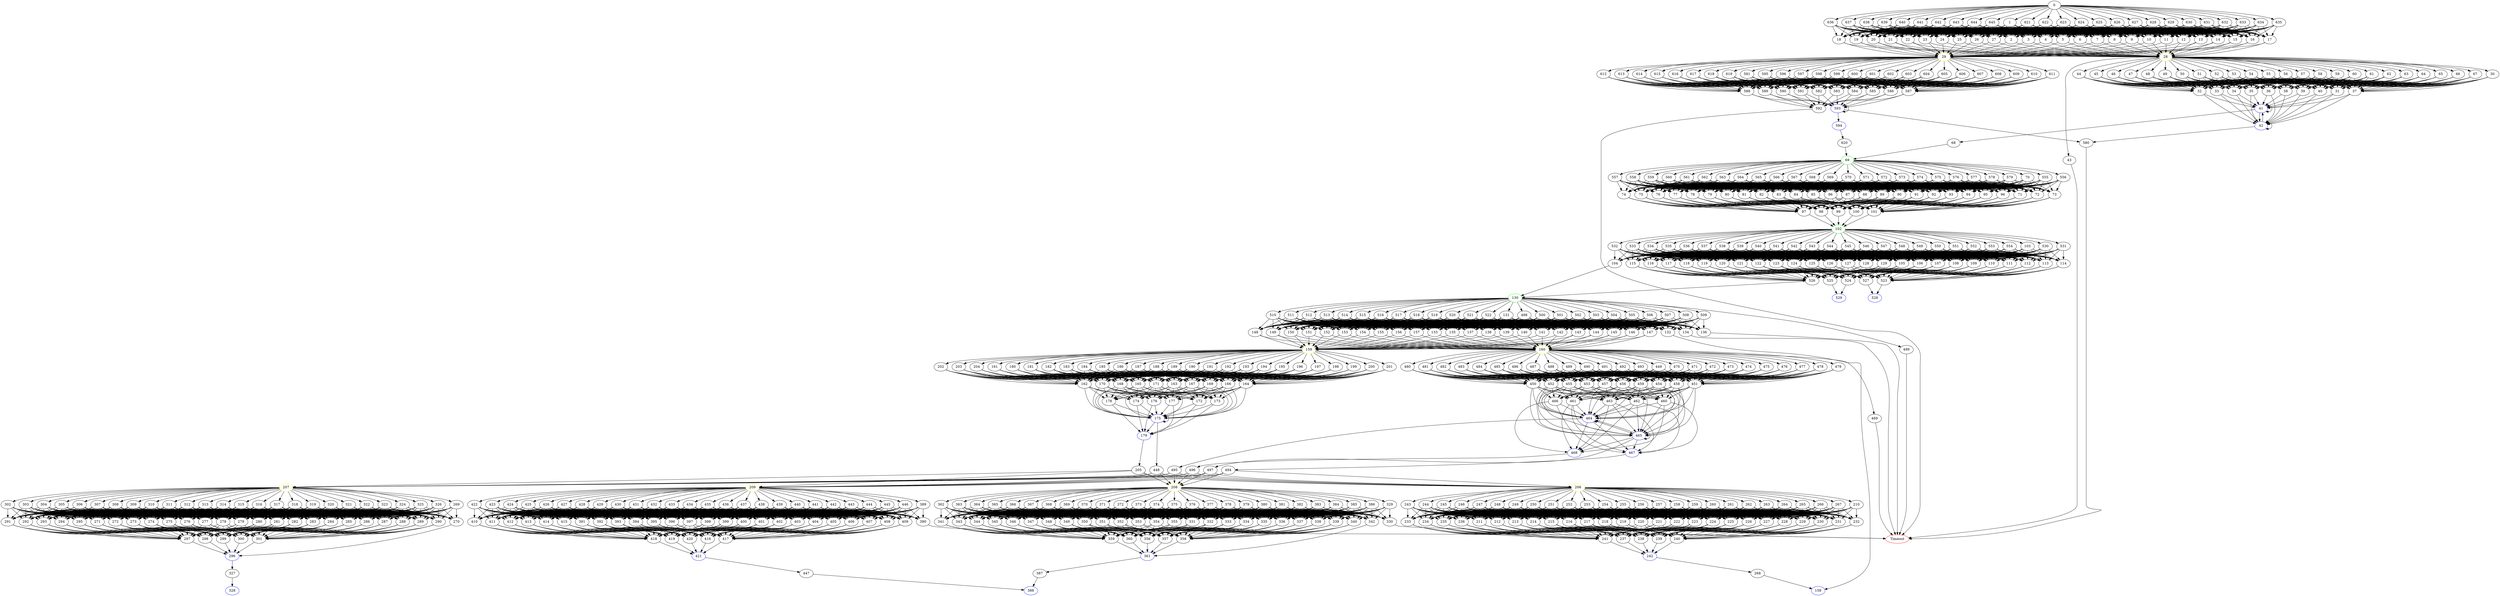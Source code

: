 digraph G {
	0 -> 1;
	0 -> 621;
	0 -> 622;
	0 -> 623;
	0 -> 624;
	0 -> 625;
	0 -> 626;
	0 -> 627;
	0 -> 628;
	0 -> 629;
	0 -> 630;
	0 -> 631;
	0 -> 632;
	0 -> 633;
	0 -> 634;
	0 -> 635;
	0 -> 636;
	0 -> 637;
	0 -> 638;
	0 -> 639;
	0 -> 640;
	0 -> 641;
	0 -> 642;
	0 -> 643;
	0 -> 644;
	0 -> 645;
	1 -> 2;
	1 -> 3;
	1 -> 4;
	1 -> 5;
	1 -> 6;
	1 -> 7;
	1 -> 8;
	1 -> 9;
	1 -> 10;
	1 -> 11;
	1 -> 12;
	1 -> 13;
	1 -> 14;
	1 -> 15;
	1 -> 16;
	1 -> 17;
	1 -> 18;
	1 -> 19;
	1 -> 20;
	1 -> 21;
	1 -> 22;
	1 -> 23;
	1 -> 24;
	1 -> 25;
	1 -> 26;
	1 -> 27;
	2 -> "28";
28 [color=yellow];
	2 -> "29";
29 [color=yellow];
	3 -> "28";
28 [color=yellow];
	3 -> "29";
29 [color=yellow];
	4 -> "28";
28 [color=yellow];
	4 -> "29";
29 [color=yellow];
	5 -> "28";
28 [color=yellow];
	5 -> "29";
29 [color=yellow];
	6 -> "28";
28 [color=yellow];
	6 -> "29";
29 [color=yellow];
	7 -> "28";
28 [color=yellow];
	7 -> "29";
29 [color=yellow];
	8 -> "28";
28 [color=yellow];
	8 -> "29";
29 [color=yellow];
	9 -> "28";
28 [color=yellow];
	9 -> "29";
29 [color=yellow];
	10 -> "28";
28 [color=yellow];
	10 -> "29";
29 [color=yellow];
	11 -> "28";
28 [color=yellow];
	11 -> "29";
29 [color=yellow];
	12 -> "28";
28 [color=yellow];
	12 -> "29";
29 [color=yellow];
	13 -> "28";
28 [color=yellow];
	13 -> "29";
29 [color=yellow];
	14 -> "28";
28 [color=yellow];
	14 -> "29";
29 [color=yellow];
	15 -> "28";
28 [color=yellow];
	15 -> "29";
29 [color=yellow];
	16 -> "28";
28 [color=yellow];
	16 -> "29";
29 [color=yellow];
	17 -> "28";
28 [color=yellow];
	17 -> "29";
29 [color=yellow];
	18 -> "28";
28 [color=yellow];
	18 -> "29";
29 [color=yellow];
	19 -> "28";
28 [color=yellow];
	19 -> "29";
29 [color=yellow];
	20 -> "28";
28 [color=yellow];
	20 -> "29";
29 [color=yellow];
	21 -> "28";
28 [color=yellow];
	21 -> "29";
29 [color=yellow];
	22 -> "28";
28 [color=yellow];
	22 -> "29";
29 [color=yellow];
	23 -> "28";
28 [color=yellow];
	23 -> "29";
29 [color=yellow];
	24 -> "28";
28 [color=yellow];
	24 -> "29";
29 [color=yellow];
	25 -> "28";
28 [color=yellow];
	25 -> "29";
29 [color=yellow];
	26 -> "28";
28 [color=yellow];
	26 -> "29";
29 [color=yellow];
	27 -> "28";
28 [color=yellow];
	27 -> "29";
29 [color=yellow];
	28 -> 30;
	28 -> 43;
	28 -> 44;
	28 -> 45;
	28 -> 46;
	28 -> 47;
	28 -> 48;
	28 -> 49;
	28 -> 50;
	28 -> 51;
	28 -> 52;
	28 -> 53;
	28 -> 54;
	28 -> 55;
	28 -> 56;
	28 -> 57;
	28 -> 58;
	28 -> 59;
	28 -> 60;
	28 -> 61;
	28 -> 62;
	28 -> 63;
	28 -> 64;
	28 -> 65;
	28 -> 66;
	28 -> 67;
	29 -> 581;
	29 -> 595;
	29 -> 596;
	29 -> 597;
	29 -> 598;
	29 -> 599;
	29 -> 600;
	29 -> 601;
	29 -> 602;
	29 -> 603;
	29 -> 604;
	29 -> 605;
	29 -> 606;
	29 -> 607;
	29 -> 608;
	29 -> 609;
	29 -> 610;
	29 -> 611;
	29 -> 612;
	29 -> 613;
	29 -> 614;
	29 -> 615;
	29 -> 616;
	29 -> 617;
	29 -> 618;
	29 -> 619;
	30 -> 31;
	30 -> 32;
	30 -> 33;
	30 -> 34;
	30 -> 35;
	30 -> 36;
	30 -> 37;
	30 -> 38;
	30 -> 39;
	30 -> 40;
	31 -> "41";
41 [color=blue];
	31 -> "42";
42 [color=blue];
	32 -> "41";
41 [color=blue];
	32 -> "42";
42 [color=blue];
	33 -> "41";
41 [color=blue];
	33 -> "42";
42 [color=blue];
	34 -> "41";
41 [color=blue];
	34 -> "42";
42 [color=blue];
	35 -> "41";
41 [color=blue];
	35 -> "42";
42 [color=blue];
	36 -> "41";
41 [color=blue];
	36 -> "42";
42 [color=blue];
	37 -> "41";
41 [color=blue];
	37 -> "42";
42 [color=blue];
	38 -> "41";
41 [color=blue];
	38 -> "42";
42 [color=blue];
	39 -> "41";
41 [color=blue];
	39 -> "42";
42 [color=blue];
	40 -> "41";
41 [color=blue];
	40 -> "42";
42 [color=blue];
	41 -> "41";
41 [color=blue];
	41 -> "42";
42 [color=blue];
	41 -> 68;
	42 -> "41";
41 [color=blue];
	42 -> "42";
42 [color=blue];
	42 -> 580;
	43 -> "Timeout";
Timeout [color=red];
	44 -> 31;
	44 -> 32;
	44 -> 33;
	44 -> 34;
	44 -> 35;
	44 -> 36;
	44 -> 37;
	44 -> 38;
	44 -> 39;
	44 -> 40;
	45 -> 31;
	45 -> 32;
	45 -> 33;
	45 -> 34;
	45 -> 35;
	45 -> 36;
	45 -> 37;
	45 -> 38;
	45 -> 39;
	45 -> 40;
	46 -> 31;
	46 -> 32;
	46 -> 33;
	46 -> 34;
	46 -> 35;
	46 -> 36;
	46 -> 37;
	46 -> 38;
	46 -> 39;
	46 -> 40;
	47 -> 31;
	47 -> 32;
	47 -> 33;
	47 -> 34;
	47 -> 35;
	47 -> 36;
	47 -> 37;
	47 -> 38;
	47 -> 39;
	47 -> 40;
	48 -> 31;
	48 -> 32;
	48 -> 33;
	48 -> 34;
	48 -> 35;
	48 -> 36;
	48 -> 37;
	48 -> 38;
	48 -> 39;
	48 -> 40;
	49 -> 31;
	49 -> 32;
	49 -> 33;
	49 -> 34;
	49 -> 35;
	49 -> 36;
	49 -> 37;
	49 -> 38;
	49 -> 39;
	49 -> 40;
	50 -> 31;
	50 -> 32;
	50 -> 33;
	50 -> 34;
	50 -> 35;
	50 -> 36;
	50 -> 37;
	50 -> 38;
	50 -> 39;
	50 -> 40;
	51 -> 31;
	51 -> 32;
	51 -> 33;
	51 -> 34;
	51 -> 35;
	51 -> 36;
	51 -> 37;
	51 -> 38;
	51 -> 39;
	51 -> 40;
	52 -> 31;
	52 -> 32;
	52 -> 33;
	52 -> 34;
	52 -> 35;
	52 -> 36;
	52 -> 37;
	52 -> 38;
	52 -> 39;
	52 -> 40;
	53 -> 31;
	53 -> 32;
	53 -> 33;
	53 -> 34;
	53 -> 35;
	53 -> 36;
	53 -> 37;
	53 -> 38;
	53 -> 39;
	53 -> 40;
	54 -> 31;
	54 -> 32;
	54 -> 33;
	54 -> 34;
	54 -> 35;
	54 -> 36;
	54 -> 37;
	54 -> 38;
	54 -> 39;
	54 -> 40;
	55 -> 31;
	55 -> 32;
	55 -> 33;
	55 -> 34;
	55 -> 35;
	55 -> 36;
	55 -> 37;
	55 -> 38;
	55 -> 39;
	55 -> 40;
	56 -> 31;
	56 -> 32;
	56 -> 33;
	56 -> 34;
	56 -> 35;
	56 -> 36;
	56 -> 37;
	56 -> 38;
	56 -> 39;
	56 -> 40;
	57 -> 31;
	57 -> 32;
	57 -> 33;
	57 -> 34;
	57 -> 35;
	57 -> 36;
	57 -> 37;
	57 -> 38;
	57 -> 39;
	57 -> 40;
	58 -> 31;
	58 -> 32;
	58 -> 33;
	58 -> 34;
	58 -> 35;
	58 -> 36;
	58 -> 37;
	58 -> 38;
	58 -> 39;
	58 -> 40;
	59 -> 31;
	59 -> 32;
	59 -> 33;
	59 -> 34;
	59 -> 35;
	59 -> 36;
	59 -> 37;
	59 -> 38;
	59 -> 39;
	59 -> 40;
	60 -> 31;
	60 -> 32;
	60 -> 33;
	60 -> 34;
	60 -> 35;
	60 -> 36;
	60 -> 37;
	60 -> 38;
	60 -> 39;
	60 -> 40;
	61 -> 31;
	61 -> 32;
	61 -> 33;
	61 -> 34;
	61 -> 35;
	61 -> 36;
	61 -> 37;
	61 -> 38;
	61 -> 39;
	61 -> 40;
	62 -> 31;
	62 -> 32;
	62 -> 33;
	62 -> 34;
	62 -> 35;
	62 -> 36;
	62 -> 37;
	62 -> 38;
	62 -> 39;
	62 -> 40;
	63 -> 31;
	63 -> 32;
	63 -> 33;
	63 -> 34;
	63 -> 35;
	63 -> 36;
	63 -> 37;
	63 -> 38;
	63 -> 39;
	63 -> 40;
	64 -> 31;
	64 -> 32;
	64 -> 33;
	64 -> 34;
	64 -> 35;
	64 -> 36;
	64 -> 37;
	64 -> 38;
	64 -> 39;
	64 -> 40;
	65 -> 31;
	65 -> 32;
	65 -> 33;
	65 -> 34;
	65 -> 35;
	65 -> 36;
	65 -> 37;
	65 -> 38;
	65 -> 39;
	65 -> 40;
	66 -> 31;
	66 -> 32;
	66 -> 33;
	66 -> 34;
	66 -> 35;
	66 -> 36;
	66 -> 37;
	66 -> 38;
	66 -> 39;
	66 -> 40;
	67 -> 31;
	67 -> 32;
	67 -> 33;
	67 -> 34;
	67 -> 35;
	67 -> 36;
	67 -> 37;
	67 -> 38;
	67 -> 39;
	67 -> 40;
	68 -> "69";
69 [color=green];
	69 -> 70;
	69 -> 555;
	69 -> 556;
	69 -> 557;
	69 -> 558;
	69 -> 559;
	69 -> 560;
	69 -> 561;
	69 -> 562;
	69 -> 563;
	69 -> 564;
	69 -> 565;
	69 -> 566;
	69 -> 567;
	69 -> 568;
	69 -> 569;
	69 -> 570;
	69 -> 571;
	69 -> 572;
	69 -> 573;
	69 -> 574;
	69 -> 575;
	69 -> 576;
	69 -> 577;
	69 -> 578;
	69 -> 579;
	70 -> 71;
	70 -> 72;
	70 -> 73;
	70 -> 74;
	70 -> 75;
	70 -> 76;
	70 -> 77;
	70 -> 78;
	70 -> 79;
	70 -> 80;
	70 -> 81;
	70 -> 82;
	70 -> 83;
	70 -> 84;
	70 -> 85;
	70 -> 86;
	70 -> 87;
	70 -> 88;
	70 -> 89;
	70 -> 90;
	70 -> 91;
	70 -> 92;
	70 -> 93;
	70 -> 94;
	70 -> 95;
	70 -> 96;
	71 -> 97;
	71 -> 98;
	71 -> 99;
	71 -> 100;
	71 -> 101;
	72 -> 97;
	72 -> 98;
	72 -> 99;
	72 -> 100;
	72 -> 101;
	73 -> 97;
	73 -> 98;
	73 -> 99;
	73 -> 100;
	73 -> 101;
	74 -> 97;
	74 -> 98;
	74 -> 99;
	74 -> 100;
	74 -> 101;
	75 -> 97;
	75 -> 98;
	75 -> 99;
	75 -> 100;
	75 -> 101;
	76 -> 97;
	76 -> 98;
	76 -> 99;
	76 -> 100;
	76 -> 101;
	77 -> 97;
	77 -> 98;
	77 -> 99;
	77 -> 100;
	77 -> 101;
	78 -> 97;
	78 -> 98;
	78 -> 99;
	78 -> 100;
	78 -> 101;
	79 -> 97;
	79 -> 98;
	79 -> 99;
	79 -> 100;
	79 -> 101;
	80 -> 97;
	80 -> 98;
	80 -> 99;
	80 -> 100;
	80 -> 101;
	81 -> 97;
	81 -> 98;
	81 -> 99;
	81 -> 100;
	81 -> 101;
	82 -> 97;
	82 -> 98;
	82 -> 99;
	82 -> 100;
	82 -> 101;
	83 -> 97;
	83 -> 98;
	83 -> 99;
	83 -> 100;
	83 -> 101;
	84 -> 97;
	84 -> 98;
	84 -> 99;
	84 -> 100;
	84 -> 101;
	85 -> 97;
	85 -> 98;
	85 -> 99;
	85 -> 100;
	85 -> 101;
	86 -> 97;
	86 -> 98;
	86 -> 99;
	86 -> 100;
	86 -> 101;
	87 -> 97;
	87 -> 98;
	87 -> 99;
	87 -> 100;
	87 -> 101;
	88 -> 97;
	88 -> 98;
	88 -> 99;
	88 -> 100;
	88 -> 101;
	89 -> 97;
	89 -> 98;
	89 -> 99;
	89 -> 100;
	89 -> 101;
	90 -> 97;
	90 -> 98;
	90 -> 99;
	90 -> 100;
	90 -> 101;
	91 -> 97;
	91 -> 98;
	91 -> 99;
	91 -> 100;
	91 -> 101;
	92 -> 97;
	92 -> 98;
	92 -> 99;
	92 -> 100;
	92 -> 101;
	93 -> 97;
	93 -> 98;
	93 -> 99;
	93 -> 100;
	93 -> 101;
	94 -> 97;
	94 -> 98;
	94 -> 99;
	94 -> 100;
	94 -> 101;
	95 -> 97;
	95 -> 98;
	95 -> 99;
	95 -> 100;
	95 -> 101;
	96 -> 97;
	96 -> 98;
	96 -> 99;
	96 -> 100;
	96 -> 101;
	97 -> "102";
102 [color=green];
	98 -> "102";
102 [color=green];
	99 -> "102";
102 [color=green];
	100 -> "102";
102 [color=green];
	101 -> "102";
102 [color=green];
	102 -> 103;
	102 -> 530;
	102 -> 531;
	102 -> 532;
	102 -> 533;
	102 -> 534;
	102 -> 535;
	102 -> 536;
	102 -> 537;
	102 -> 538;
	102 -> 539;
	102 -> 540;
	102 -> 541;
	102 -> 542;
	102 -> 543;
	102 -> 544;
	102 -> 545;
	102 -> 546;
	102 -> 547;
	102 -> 548;
	102 -> 549;
	102 -> 550;
	102 -> 551;
	102 -> 552;
	102 -> 553;
	102 -> 554;
	103 -> 104;
	103 -> 105;
	103 -> 106;
	103 -> 107;
	103 -> 108;
	103 -> 109;
	103 -> 110;
	103 -> 111;
	103 -> 112;
	103 -> 113;
	103 -> 114;
	103 -> 115;
	103 -> 116;
	103 -> 117;
	103 -> 118;
	103 -> 119;
	103 -> 120;
	103 -> 121;
	103 -> 122;
	103 -> 123;
	103 -> 124;
	103 -> 125;
	103 -> 126;
	103 -> 127;
	103 -> 128;
	103 -> 129;
	104 -> "130";
130 [color=green];
	105 -> 523;
	105 -> 524;
	105 -> 525;
	105 -> 526;
	105 -> 527;
	106 -> 523;
	106 -> 524;
	106 -> 525;
	106 -> 526;
	106 -> 527;
	107 -> 523;
	107 -> 524;
	107 -> 525;
	107 -> 526;
	107 -> 527;
	108 -> 523;
	108 -> 524;
	108 -> 525;
	108 -> 526;
	108 -> 527;
	109 -> 523;
	109 -> 524;
	109 -> 525;
	109 -> 526;
	109 -> 527;
	110 -> 523;
	110 -> 524;
	110 -> 525;
	110 -> 526;
	110 -> 527;
	111 -> 523;
	111 -> 524;
	111 -> 525;
	111 -> 526;
	111 -> 527;
	112 -> 523;
	112 -> 524;
	112 -> 525;
	112 -> 526;
	112 -> 527;
	113 -> 523;
	113 -> 524;
	113 -> 525;
	113 -> 526;
	113 -> 527;
	114 -> 523;
	114 -> 524;
	114 -> 525;
	114 -> 526;
	114 -> 527;
	115 -> 523;
	115 -> 524;
	115 -> 525;
	115 -> 526;
	115 -> 527;
	116 -> 523;
	116 -> 524;
	116 -> 525;
	116 -> 526;
	116 -> 527;
	117 -> 523;
	117 -> 524;
	117 -> 525;
	117 -> 526;
	117 -> 527;
	118 -> 523;
	118 -> 524;
	118 -> 525;
	118 -> 526;
	118 -> 527;
	119 -> 523;
	119 -> 524;
	119 -> 525;
	119 -> 526;
	119 -> 527;
	120 -> 523;
	120 -> 524;
	120 -> 525;
	120 -> 526;
	120 -> 527;
	121 -> 523;
	121 -> 524;
	121 -> 525;
	121 -> 526;
	121 -> 527;
	122 -> 523;
	122 -> 524;
	122 -> 525;
	122 -> 526;
	122 -> 527;
	123 -> 523;
	123 -> 524;
	123 -> 525;
	123 -> 526;
	123 -> 527;
	124 -> 523;
	124 -> 524;
	124 -> 525;
	124 -> 526;
	124 -> 527;
	125 -> 523;
	125 -> 524;
	125 -> 525;
	125 -> 526;
	125 -> 527;
	126 -> 523;
	126 -> 524;
	126 -> 525;
	126 -> 526;
	126 -> 527;
	127 -> 523;
	127 -> 524;
	127 -> 525;
	127 -> 526;
	127 -> 527;
	128 -> 523;
	128 -> 524;
	128 -> 525;
	128 -> 526;
	128 -> 527;
	129 -> 523;
	129 -> 524;
	129 -> 525;
	129 -> 526;
	129 -> 527;
	130 -> 131;
	130 -> 498;
	130 -> 499;
	130 -> 500;
	130 -> 501;
	130 -> 502;
	130 -> 503;
	130 -> 504;
	130 -> 505;
	130 -> 506;
	130 -> 507;
	130 -> 508;
	130 -> 509;
	130 -> 510;
	130 -> 511;
	130 -> 512;
	130 -> 513;
	130 -> 514;
	130 -> 515;
	130 -> 516;
	130 -> 517;
	130 -> 518;
	130 -> 519;
	130 -> 520;
	130 -> 521;
	130 -> 522;
	131 -> 132;
	131 -> 133;
	131 -> 134;
	131 -> 135;
	131 -> 136;
	131 -> 137;
	131 -> 138;
	131 -> 139;
	131 -> 140;
	131 -> 141;
	131 -> 142;
	131 -> 143;
	131 -> 144;
	131 -> 145;
	131 -> 146;
	131 -> 147;
	131 -> 148;
	131 -> 149;
	131 -> 150;
	131 -> 151;
	131 -> 152;
	131 -> 153;
	131 -> 154;
	131 -> 155;
	131 -> 156;
	131 -> 157;
	132 -> "158";
158 [color=blue];
	133 -> "159";
159 [color=yellow];
	133 -> "160";
160 [color=yellow];
	134 -> "Timeout";
Timeout [color=red];
	135 -> "159";
159 [color=yellow];
	135 -> "160";
160 [color=yellow];
	136 -> "Timeout";
Timeout [color=red];
	137 -> "159";
159 [color=yellow];
	137 -> "160";
160 [color=yellow];
	138 -> "159";
159 [color=yellow];
	138 -> "160";
160 [color=yellow];
	139 -> "159";
159 [color=yellow];
	139 -> "160";
160 [color=yellow];
	140 -> "159";
159 [color=yellow];
	140 -> "160";
160 [color=yellow];
	141 -> "159";
159 [color=yellow];
	141 -> "160";
160 [color=yellow];
	142 -> "159";
159 [color=yellow];
	142 -> "160";
160 [color=yellow];
	143 -> "159";
159 [color=yellow];
	143 -> "160";
160 [color=yellow];
	144 -> "159";
159 [color=yellow];
	144 -> "160";
160 [color=yellow];
	145 -> "159";
159 [color=yellow];
	145 -> "160";
160 [color=yellow];
	146 -> "159";
159 [color=yellow];
	146 -> "160";
160 [color=yellow];
	147 -> "159";
159 [color=yellow];
	147 -> "160";
160 [color=yellow];
	148 -> "159";
159 [color=yellow];
	148 -> "160";
160 [color=yellow];
	149 -> "159";
159 [color=yellow];
	149 -> "160";
160 [color=yellow];
	150 -> "159";
159 [color=yellow];
	150 -> "160";
160 [color=yellow];
	151 -> "159";
159 [color=yellow];
	151 -> "160";
160 [color=yellow];
	152 -> "159";
159 [color=yellow];
	152 -> "160";
160 [color=yellow];
	153 -> "159";
159 [color=yellow];
	153 -> "160";
160 [color=yellow];
	154 -> "159";
159 [color=yellow];
	154 -> "160";
160 [color=yellow];
	155 -> "159";
159 [color=yellow];
	155 -> "160";
160 [color=yellow];
	156 -> "159";
159 [color=yellow];
	156 -> "160";
160 [color=yellow];
	157 -> "159";
159 [color=yellow];
	157 -> "160";
160 [color=yellow];
	159 -> 161;
	159 -> 180;
	159 -> 181;
	159 -> 182;
	159 -> 183;
	159 -> 184;
	159 -> 185;
	159 -> 186;
	159 -> 187;
	159 -> 188;
	159 -> 189;
	159 -> 190;
	159 -> 191;
	159 -> 192;
	159 -> 193;
	159 -> 194;
	159 -> 195;
	159 -> 196;
	159 -> 197;
	159 -> 198;
	159 -> 199;
	159 -> 200;
	159 -> 201;
	159 -> 202;
	159 -> 203;
	159 -> 204;
	160 -> 449;
	160 -> 469;
	160 -> 470;
	160 -> 471;
	160 -> 472;
	160 -> 473;
	160 -> 474;
	160 -> 475;
	160 -> 476;
	160 -> 477;
	160 -> 478;
	160 -> 479;
	160 -> 480;
	160 -> 481;
	160 -> 482;
	160 -> 483;
	160 -> 484;
	160 -> 485;
	160 -> 486;
	160 -> 487;
	160 -> 488;
	160 -> 489;
	160 -> 490;
	160 -> 491;
	160 -> 492;
	160 -> 493;
	161 -> 162;
	161 -> 163;
	161 -> 164;
	161 -> 165;
	161 -> 166;
	161 -> 167;
	161 -> 168;
	161 -> 169;
	161 -> 170;
	161 -> 171;
	162 -> 172;
	162 -> 173;
	162 -> 174;
	162 -> "175";
175 [color=blue];
	162 -> 176;
	162 -> 177;
	162 -> 178;
	163 -> 172;
	163 -> 173;
	163 -> 174;
	163 -> "175";
175 [color=blue];
	163 -> 176;
	163 -> 177;
	163 -> 178;
	164 -> 172;
	164 -> 173;
	164 -> 174;
	164 -> "175";
175 [color=blue];
	164 -> 176;
	164 -> 177;
	164 -> 178;
	165 -> 172;
	165 -> 173;
	165 -> 174;
	165 -> "175";
175 [color=blue];
	165 -> 176;
	165 -> 177;
	165 -> 178;
	166 -> 172;
	166 -> 173;
	166 -> 174;
	166 -> "175";
175 [color=blue];
	166 -> 176;
	166 -> 177;
	166 -> 178;
	167 -> 172;
	167 -> 173;
	167 -> 174;
	167 -> "175";
175 [color=blue];
	167 -> 176;
	167 -> 177;
	167 -> 178;
	168 -> 172;
	168 -> 173;
	168 -> 174;
	168 -> "175";
175 [color=blue];
	168 -> 176;
	168 -> 177;
	168 -> 178;
	169 -> 172;
	169 -> 173;
	169 -> 174;
	169 -> "175";
175 [color=blue];
	169 -> 176;
	169 -> 177;
	169 -> 178;
	170 -> 172;
	170 -> 173;
	170 -> 174;
	170 -> "175";
175 [color=blue];
	170 -> 176;
	170 -> 177;
	170 -> 178;
	171 -> 172;
	171 -> 173;
	171 -> 174;
	171 -> "175";
175 [color=blue];
	171 -> 176;
	171 -> 177;
	171 -> 178;
	172 -> "175";
175 [color=blue];
	172 -> "179";
179 [color=blue];
	173 -> "175";
175 [color=blue];
	173 -> "179";
179 [color=blue];
	174 -> "175";
175 [color=blue];
	174 -> "179";
179 [color=blue];
	175 -> "175";
175 [color=blue];
	175 -> "179";
179 [color=blue];
	175 -> 448;
	176 -> "175";
175 [color=blue];
	176 -> "179";
179 [color=blue];
	177 -> "175";
175 [color=blue];
	177 -> "179";
179 [color=blue];
	178 -> "175";
175 [color=blue];
	178 -> "179";
179 [color=blue];
	179 -> 205;
	180 -> 162;
	180 -> 163;
	180 -> 164;
	180 -> 165;
	180 -> 166;
	180 -> 167;
	180 -> 168;
	180 -> 169;
	180 -> 170;
	180 -> 171;
	181 -> 162;
	181 -> 163;
	181 -> 164;
	181 -> 165;
	181 -> 166;
	181 -> 167;
	181 -> 168;
	181 -> 169;
	181 -> 170;
	181 -> 171;
	182 -> 162;
	182 -> 163;
	182 -> 164;
	182 -> 165;
	182 -> 166;
	182 -> 167;
	182 -> 168;
	182 -> 169;
	182 -> 170;
	182 -> 171;
	183 -> 162;
	183 -> 163;
	183 -> 164;
	183 -> 165;
	183 -> 166;
	183 -> 167;
	183 -> 168;
	183 -> 169;
	183 -> 170;
	183 -> 171;
	184 -> 162;
	184 -> 163;
	184 -> 164;
	184 -> 165;
	184 -> 166;
	184 -> 167;
	184 -> 168;
	184 -> 169;
	184 -> 170;
	184 -> 171;
	185 -> 162;
	185 -> 163;
	185 -> 164;
	185 -> 165;
	185 -> 166;
	185 -> 167;
	185 -> 168;
	185 -> 169;
	185 -> 170;
	185 -> 171;
	186 -> 162;
	186 -> 163;
	186 -> 164;
	186 -> 165;
	186 -> 166;
	186 -> 167;
	186 -> 168;
	186 -> 169;
	186 -> 170;
	186 -> 171;
	187 -> 162;
	187 -> 163;
	187 -> 164;
	187 -> 165;
	187 -> 166;
	187 -> 167;
	187 -> 168;
	187 -> 169;
	187 -> 170;
	187 -> 171;
	188 -> 162;
	188 -> 163;
	188 -> 164;
	188 -> 165;
	188 -> 166;
	188 -> 167;
	188 -> 168;
	188 -> 169;
	188 -> 170;
	188 -> 171;
	189 -> 162;
	189 -> 163;
	189 -> 164;
	189 -> 165;
	189 -> 166;
	189 -> 167;
	189 -> 168;
	189 -> 169;
	189 -> 170;
	189 -> 171;
	190 -> 162;
	190 -> 163;
	190 -> 164;
	190 -> 165;
	190 -> 166;
	190 -> 167;
	190 -> 168;
	190 -> 169;
	190 -> 170;
	190 -> 171;
	191 -> 162;
	191 -> 163;
	191 -> 164;
	191 -> 165;
	191 -> 166;
	191 -> 167;
	191 -> 168;
	191 -> 169;
	191 -> 170;
	191 -> 171;
	192 -> 162;
	192 -> 163;
	192 -> 164;
	192 -> 165;
	192 -> 166;
	192 -> 167;
	192 -> 168;
	192 -> 169;
	192 -> 170;
	192 -> 171;
	193 -> 162;
	193 -> 163;
	193 -> 164;
	193 -> 165;
	193 -> 166;
	193 -> 167;
	193 -> 168;
	193 -> 169;
	193 -> 170;
	193 -> 171;
	194 -> 162;
	194 -> 163;
	194 -> 164;
	194 -> 165;
	194 -> 166;
	194 -> 167;
	194 -> 168;
	194 -> 169;
	194 -> 170;
	194 -> 171;
	195 -> 162;
	195 -> 163;
	195 -> 164;
	195 -> 165;
	195 -> 166;
	195 -> 167;
	195 -> 168;
	195 -> 169;
	195 -> 170;
	195 -> 171;
	196 -> 162;
	196 -> 163;
	196 -> 164;
	196 -> 165;
	196 -> 166;
	196 -> 167;
	196 -> 168;
	196 -> 169;
	196 -> 170;
	196 -> 171;
	197 -> 162;
	197 -> 163;
	197 -> 164;
	197 -> 165;
	197 -> 166;
	197 -> 167;
	197 -> 168;
	197 -> 169;
	197 -> 170;
	197 -> 171;
	198 -> 162;
	198 -> 163;
	198 -> 164;
	198 -> 165;
	198 -> 166;
	198 -> 167;
	198 -> 168;
	198 -> 169;
	198 -> 170;
	198 -> 171;
	199 -> 162;
	199 -> 163;
	199 -> 164;
	199 -> 165;
	199 -> 166;
	199 -> 167;
	199 -> 168;
	199 -> 169;
	199 -> 170;
	199 -> 171;
	200 -> 162;
	200 -> 163;
	200 -> 164;
	200 -> 165;
	200 -> 166;
	200 -> 167;
	200 -> 168;
	200 -> 169;
	200 -> 170;
	200 -> 171;
	201 -> 162;
	201 -> 163;
	201 -> 164;
	201 -> 165;
	201 -> 166;
	201 -> 167;
	201 -> 168;
	201 -> 169;
	201 -> 170;
	201 -> 171;
	202 -> 162;
	202 -> 163;
	202 -> 164;
	202 -> 165;
	202 -> 166;
	202 -> 167;
	202 -> 168;
	202 -> 169;
	202 -> 170;
	202 -> 171;
	203 -> 162;
	203 -> 163;
	203 -> 164;
	203 -> 165;
	203 -> 166;
	203 -> 167;
	203 -> 168;
	203 -> 169;
	203 -> 170;
	203 -> 171;
	204 -> 162;
	204 -> 163;
	204 -> 164;
	204 -> 165;
	204 -> 166;
	204 -> 167;
	204 -> 168;
	204 -> 169;
	204 -> 170;
	204 -> 171;
	205 -> "206";
206 [color=yellow];
	205 -> "207";
207 [color=yellow];
	205 -> "208";
208 [color=yellow];
	205 -> "209";
209 [color=yellow];
	206 -> 210;
	206 -> 243;
	206 -> 244;
	206 -> 245;
	206 -> 246;
	206 -> 247;
	206 -> 248;
	206 -> 249;
	206 -> 250;
	206 -> 251;
	206 -> 252;
	206 -> 253;
	206 -> 254;
	206 -> 255;
	206 -> 256;
	206 -> 257;
	206 -> 258;
	206 -> 259;
	206 -> 260;
	206 -> 261;
	206 -> 262;
	206 -> 263;
	206 -> 264;
	206 -> 265;
	206 -> 266;
	206 -> 267;
	207 -> 269;
	207 -> 302;
	207 -> 303;
	207 -> 304;
	207 -> 305;
	207 -> 306;
	207 -> 307;
	207 -> 308;
	207 -> 309;
	207 -> 310;
	207 -> 311;
	207 -> 312;
	207 -> 313;
	207 -> 314;
	207 -> 315;
	207 -> 316;
	207 -> 317;
	207 -> 318;
	207 -> 319;
	207 -> 320;
	207 -> 321;
	207 -> 322;
	207 -> 323;
	207 -> 324;
	207 -> 325;
	207 -> 326;
	208 -> 329;
	208 -> 362;
	208 -> 363;
	208 -> 364;
	208 -> 365;
	208 -> 366;
	208 -> 367;
	208 -> 368;
	208 -> 369;
	208 -> 370;
	208 -> 371;
	208 -> 372;
	208 -> 373;
	208 -> 374;
	208 -> 375;
	208 -> 376;
	208 -> 377;
	208 -> 378;
	208 -> 379;
	208 -> 380;
	208 -> 381;
	208 -> 382;
	208 -> 383;
	208 -> 384;
	208 -> 385;
	208 -> 386;
	209 -> 389;
	209 -> 422;
	209 -> 423;
	209 -> 424;
	209 -> 425;
	209 -> 426;
	209 -> 427;
	209 -> 428;
	209 -> 429;
	209 -> 430;
	209 -> 431;
	209 -> 432;
	209 -> 433;
	209 -> 434;
	209 -> 435;
	209 -> 436;
	209 -> 437;
	209 -> 438;
	209 -> 439;
	209 -> 440;
	209 -> 441;
	209 -> 442;
	209 -> 443;
	209 -> 444;
	209 -> 445;
	209 -> 446;
	210 -> 211;
	210 -> 212;
	210 -> 213;
	210 -> 214;
	210 -> 215;
	210 -> 216;
	210 -> 217;
	210 -> 218;
	210 -> 219;
	210 -> 220;
	210 -> 221;
	210 -> 222;
	210 -> 223;
	210 -> 224;
	210 -> 225;
	210 -> 226;
	210 -> 227;
	210 -> 228;
	210 -> 229;
	210 -> 230;
	210 -> 231;
	210 -> 232;
	210 -> 233;
	210 -> 234;
	210 -> 235;
	210 -> 236;
	211 -> 237;
	211 -> 238;
	211 -> 239;
	211 -> 240;
	211 -> 241;
	212 -> 237;
	212 -> 238;
	212 -> 239;
	212 -> 240;
	212 -> 241;
	213 -> 237;
	213 -> 238;
	213 -> 239;
	213 -> 240;
	213 -> 241;
	214 -> 237;
	214 -> 238;
	214 -> 239;
	214 -> 240;
	214 -> 241;
	215 -> 237;
	215 -> 238;
	215 -> 239;
	215 -> 240;
	215 -> 241;
	216 -> 237;
	216 -> 238;
	216 -> 239;
	216 -> 240;
	216 -> 241;
	217 -> 237;
	217 -> 238;
	217 -> 239;
	217 -> 240;
	217 -> 241;
	218 -> 237;
	218 -> 238;
	218 -> 239;
	218 -> 240;
	218 -> 241;
	219 -> 237;
	219 -> 238;
	219 -> 239;
	219 -> 240;
	219 -> 241;
	220 -> 237;
	220 -> 238;
	220 -> 239;
	220 -> 240;
	220 -> 241;
	221 -> 237;
	221 -> 238;
	221 -> 239;
	221 -> 240;
	221 -> 241;
	222 -> 237;
	222 -> 238;
	222 -> 239;
	222 -> 240;
	222 -> 241;
	223 -> 237;
	223 -> 238;
	223 -> 239;
	223 -> 240;
	223 -> 241;
	224 -> 237;
	224 -> 238;
	224 -> 239;
	224 -> 240;
	224 -> 241;
	225 -> 237;
	225 -> 238;
	225 -> 239;
	225 -> 240;
	225 -> 241;
	226 -> 237;
	226 -> 238;
	226 -> 239;
	226 -> 240;
	226 -> 241;
	227 -> 237;
	227 -> 238;
	227 -> 239;
	227 -> 240;
	227 -> 241;
	228 -> 237;
	228 -> 238;
	228 -> 239;
	228 -> 240;
	228 -> 241;
	229 -> 237;
	229 -> 238;
	229 -> 239;
	229 -> 240;
	229 -> 241;
	230 -> 237;
	230 -> 238;
	230 -> 239;
	230 -> 240;
	230 -> 241;
	231 -> 237;
	231 -> 238;
	231 -> 239;
	231 -> 240;
	231 -> 241;
	232 -> 237;
	232 -> 238;
	232 -> 239;
	232 -> 240;
	232 -> 241;
	233 -> 237;
	233 -> 238;
	233 -> 239;
	233 -> 240;
	233 -> 241;
	234 -> 237;
	234 -> 238;
	234 -> 239;
	234 -> 240;
	234 -> 241;
	235 -> 237;
	235 -> 238;
	235 -> 239;
	235 -> 240;
	235 -> 241;
	236 -> 237;
	236 -> 238;
	236 -> 239;
	236 -> 240;
	236 -> 241;
	237 -> "242";
242 [color=blue];
	238 -> "242";
242 [color=blue];
	239 -> "242";
242 [color=blue];
	240 -> "242";
242 [color=blue];
	241 -> "242";
242 [color=blue];
	242 -> 268;
	243 -> 211;
	243 -> 212;
	243 -> 213;
	243 -> 214;
	243 -> 215;
	243 -> 216;
	243 -> 217;
	243 -> 218;
	243 -> 219;
	243 -> 220;
	243 -> 221;
	243 -> 222;
	243 -> 223;
	243 -> 224;
	243 -> 225;
	243 -> 226;
	243 -> 227;
	243 -> 228;
	243 -> 229;
	243 -> 230;
	243 -> 231;
	243 -> 232;
	243 -> 233;
	243 -> 234;
	243 -> 235;
	243 -> 236;
	244 -> 211;
	244 -> 212;
	244 -> 213;
	244 -> 214;
	244 -> 215;
	244 -> 216;
	244 -> 217;
	244 -> 218;
	244 -> 219;
	244 -> 220;
	244 -> 221;
	244 -> 222;
	244 -> 223;
	244 -> 224;
	244 -> 225;
	244 -> 226;
	244 -> 227;
	244 -> 228;
	244 -> 229;
	244 -> 230;
	244 -> 231;
	244 -> 232;
	244 -> 233;
	244 -> 234;
	244 -> 235;
	244 -> 236;
	245 -> 211;
	245 -> 212;
	245 -> 213;
	245 -> 214;
	245 -> 215;
	245 -> 216;
	245 -> 217;
	245 -> 218;
	245 -> 219;
	245 -> 220;
	245 -> 221;
	245 -> 222;
	245 -> 223;
	245 -> 224;
	245 -> 225;
	245 -> 226;
	245 -> 227;
	245 -> 228;
	245 -> 229;
	245 -> 230;
	245 -> 231;
	245 -> 232;
	245 -> 233;
	245 -> 234;
	245 -> 235;
	245 -> 236;
	246 -> 211;
	246 -> 212;
	246 -> 213;
	246 -> 214;
	246 -> 215;
	246 -> 216;
	246 -> 217;
	246 -> 218;
	246 -> 219;
	246 -> 220;
	246 -> 221;
	246 -> 222;
	246 -> 223;
	246 -> 224;
	246 -> 225;
	246 -> 226;
	246 -> 227;
	246 -> 228;
	246 -> 229;
	246 -> 230;
	246 -> 231;
	246 -> 232;
	246 -> 233;
	246 -> 234;
	246 -> 235;
	246 -> 236;
	247 -> 211;
	247 -> 212;
	247 -> 213;
	247 -> 214;
	247 -> 215;
	247 -> 216;
	247 -> 217;
	247 -> 218;
	247 -> 219;
	247 -> 220;
	247 -> 221;
	247 -> 222;
	247 -> 223;
	247 -> 224;
	247 -> 225;
	247 -> 226;
	247 -> 227;
	247 -> 228;
	247 -> 229;
	247 -> 230;
	247 -> 231;
	247 -> 232;
	247 -> 233;
	247 -> 234;
	247 -> 235;
	247 -> 236;
	248 -> 211;
	248 -> 212;
	248 -> 213;
	248 -> 214;
	248 -> 215;
	248 -> 216;
	248 -> 217;
	248 -> 218;
	248 -> 219;
	248 -> 220;
	248 -> 221;
	248 -> 222;
	248 -> 223;
	248 -> 224;
	248 -> 225;
	248 -> 226;
	248 -> 227;
	248 -> 228;
	248 -> 229;
	248 -> 230;
	248 -> 231;
	248 -> 232;
	248 -> 233;
	248 -> 234;
	248 -> 235;
	248 -> 236;
	249 -> 211;
	249 -> 212;
	249 -> 213;
	249 -> 214;
	249 -> 215;
	249 -> 216;
	249 -> 217;
	249 -> 218;
	249 -> 219;
	249 -> 220;
	249 -> 221;
	249 -> 222;
	249 -> 223;
	249 -> 224;
	249 -> 225;
	249 -> 226;
	249 -> 227;
	249 -> 228;
	249 -> 229;
	249 -> 230;
	249 -> 231;
	249 -> 232;
	249 -> 233;
	249 -> 234;
	249 -> 235;
	249 -> 236;
	250 -> 211;
	250 -> 212;
	250 -> 213;
	250 -> 214;
	250 -> 215;
	250 -> 216;
	250 -> 217;
	250 -> 218;
	250 -> 219;
	250 -> 220;
	250 -> 221;
	250 -> 222;
	250 -> 223;
	250 -> 224;
	250 -> 225;
	250 -> 226;
	250 -> 227;
	250 -> 228;
	250 -> 229;
	250 -> 230;
	250 -> 231;
	250 -> 232;
	250 -> 233;
	250 -> 234;
	250 -> 235;
	250 -> 236;
	251 -> 211;
	251 -> 212;
	251 -> 213;
	251 -> 214;
	251 -> 215;
	251 -> 216;
	251 -> 217;
	251 -> 218;
	251 -> 219;
	251 -> 220;
	251 -> 221;
	251 -> 222;
	251 -> 223;
	251 -> 224;
	251 -> 225;
	251 -> 226;
	251 -> 227;
	251 -> 228;
	251 -> 229;
	251 -> 230;
	251 -> 231;
	251 -> 232;
	251 -> 233;
	251 -> 234;
	251 -> 235;
	251 -> 236;
	252 -> 211;
	252 -> 212;
	252 -> 213;
	252 -> 214;
	252 -> 215;
	252 -> 216;
	252 -> 217;
	252 -> 218;
	252 -> 219;
	252 -> 220;
	252 -> 221;
	252 -> 222;
	252 -> 223;
	252 -> 224;
	252 -> 225;
	252 -> 226;
	252 -> 227;
	252 -> 228;
	252 -> 229;
	252 -> 230;
	252 -> 231;
	252 -> 232;
	252 -> 233;
	252 -> 234;
	252 -> 235;
	252 -> 236;
	253 -> 211;
	253 -> 212;
	253 -> 213;
	253 -> 214;
	253 -> 215;
	253 -> 216;
	253 -> 217;
	253 -> 218;
	253 -> 219;
	253 -> 220;
	253 -> 221;
	253 -> 222;
	253 -> 223;
	253 -> 224;
	253 -> 225;
	253 -> 226;
	253 -> 227;
	253 -> 228;
	253 -> 229;
	253 -> 230;
	253 -> 231;
	253 -> 232;
	253 -> 233;
	253 -> 234;
	253 -> 235;
	253 -> 236;
	254 -> 211;
	254 -> 212;
	254 -> 213;
	254 -> 214;
	254 -> 215;
	254 -> 216;
	254 -> 217;
	254 -> 218;
	254 -> 219;
	254 -> 220;
	254 -> 221;
	254 -> 222;
	254 -> 223;
	254 -> 224;
	254 -> 225;
	254 -> 226;
	254 -> 227;
	254 -> 228;
	254 -> 229;
	254 -> 230;
	254 -> 231;
	254 -> 232;
	254 -> 233;
	254 -> 234;
	254 -> 235;
	254 -> 236;
	255 -> 211;
	255 -> 212;
	255 -> 213;
	255 -> 214;
	255 -> 215;
	255 -> 216;
	255 -> 217;
	255 -> 218;
	255 -> 219;
	255 -> 220;
	255 -> 221;
	255 -> 222;
	255 -> 223;
	255 -> 224;
	255 -> 225;
	255 -> 226;
	255 -> 227;
	255 -> 228;
	255 -> 229;
	255 -> 230;
	255 -> 231;
	255 -> 232;
	255 -> 233;
	255 -> 234;
	255 -> 235;
	255 -> 236;
	256 -> 211;
	256 -> 212;
	256 -> 213;
	256 -> 214;
	256 -> 215;
	256 -> 216;
	256 -> 217;
	256 -> 218;
	256 -> 219;
	256 -> 220;
	256 -> 221;
	256 -> 222;
	256 -> 223;
	256 -> 224;
	256 -> 225;
	256 -> 226;
	256 -> 227;
	256 -> 228;
	256 -> 229;
	256 -> 230;
	256 -> 231;
	256 -> 232;
	256 -> 233;
	256 -> 234;
	256 -> 235;
	256 -> 236;
	257 -> 211;
	257 -> 212;
	257 -> 213;
	257 -> 214;
	257 -> 215;
	257 -> 216;
	257 -> 217;
	257 -> 218;
	257 -> 219;
	257 -> 220;
	257 -> 221;
	257 -> 222;
	257 -> 223;
	257 -> 224;
	257 -> 225;
	257 -> 226;
	257 -> 227;
	257 -> 228;
	257 -> 229;
	257 -> 230;
	257 -> 231;
	257 -> 232;
	257 -> 233;
	257 -> 234;
	257 -> 235;
	257 -> 236;
	258 -> 211;
	258 -> 212;
	258 -> 213;
	258 -> 214;
	258 -> 215;
	258 -> 216;
	258 -> 217;
	258 -> 218;
	258 -> 219;
	258 -> 220;
	258 -> 221;
	258 -> 222;
	258 -> 223;
	258 -> 224;
	258 -> 225;
	258 -> 226;
	258 -> 227;
	258 -> 228;
	258 -> 229;
	258 -> 230;
	258 -> 231;
	258 -> 232;
	258 -> 233;
	258 -> 234;
	258 -> 235;
	258 -> 236;
	259 -> 211;
	259 -> 212;
	259 -> 213;
	259 -> 214;
	259 -> 215;
	259 -> 216;
	259 -> 217;
	259 -> 218;
	259 -> 219;
	259 -> 220;
	259 -> 221;
	259 -> 222;
	259 -> 223;
	259 -> 224;
	259 -> 225;
	259 -> 226;
	259 -> 227;
	259 -> 228;
	259 -> 229;
	259 -> 230;
	259 -> 231;
	259 -> 232;
	259 -> 233;
	259 -> 234;
	259 -> 235;
	259 -> 236;
	260 -> 211;
	260 -> 212;
	260 -> 213;
	260 -> 214;
	260 -> 215;
	260 -> 216;
	260 -> 217;
	260 -> 218;
	260 -> 219;
	260 -> 220;
	260 -> 221;
	260 -> 222;
	260 -> 223;
	260 -> 224;
	260 -> 225;
	260 -> 226;
	260 -> 227;
	260 -> 228;
	260 -> 229;
	260 -> 230;
	260 -> 231;
	260 -> 232;
	260 -> 233;
	260 -> 234;
	260 -> 235;
	260 -> 236;
	261 -> 211;
	261 -> 212;
	261 -> 213;
	261 -> 214;
	261 -> 215;
	261 -> 216;
	261 -> 217;
	261 -> 218;
	261 -> 219;
	261 -> 220;
	261 -> 221;
	261 -> 222;
	261 -> 223;
	261 -> 224;
	261 -> 225;
	261 -> 226;
	261 -> 227;
	261 -> 228;
	261 -> 229;
	261 -> 230;
	261 -> 231;
	261 -> 232;
	261 -> 233;
	261 -> 234;
	261 -> 235;
	261 -> 236;
	262 -> 211;
	262 -> 212;
	262 -> 213;
	262 -> 214;
	262 -> 215;
	262 -> 216;
	262 -> 217;
	262 -> 218;
	262 -> 219;
	262 -> 220;
	262 -> 221;
	262 -> 222;
	262 -> 223;
	262 -> 224;
	262 -> 225;
	262 -> 226;
	262 -> 227;
	262 -> 228;
	262 -> 229;
	262 -> 230;
	262 -> 231;
	262 -> 232;
	262 -> 233;
	262 -> 234;
	262 -> 235;
	262 -> 236;
	263 -> 211;
	263 -> 212;
	263 -> 213;
	263 -> 214;
	263 -> 215;
	263 -> 216;
	263 -> 217;
	263 -> 218;
	263 -> 219;
	263 -> 220;
	263 -> 221;
	263 -> 222;
	263 -> 223;
	263 -> 224;
	263 -> 225;
	263 -> 226;
	263 -> 227;
	263 -> 228;
	263 -> 229;
	263 -> 230;
	263 -> 231;
	263 -> 232;
	263 -> 233;
	263 -> 234;
	263 -> 235;
	263 -> 236;
	264 -> 211;
	264 -> 212;
	264 -> 213;
	264 -> 214;
	264 -> 215;
	264 -> 216;
	264 -> 217;
	264 -> 218;
	264 -> 219;
	264 -> 220;
	264 -> 221;
	264 -> 222;
	264 -> 223;
	264 -> 224;
	264 -> 225;
	264 -> 226;
	264 -> 227;
	264 -> 228;
	264 -> 229;
	264 -> 230;
	264 -> 231;
	264 -> 232;
	264 -> 233;
	264 -> 234;
	264 -> 235;
	264 -> 236;
	265 -> 211;
	265 -> 212;
	265 -> 213;
	265 -> 214;
	265 -> 215;
	265 -> 216;
	265 -> 217;
	265 -> 218;
	265 -> 219;
	265 -> 220;
	265 -> 221;
	265 -> 222;
	265 -> 223;
	265 -> 224;
	265 -> 225;
	265 -> 226;
	265 -> 227;
	265 -> 228;
	265 -> 229;
	265 -> 230;
	265 -> 231;
	265 -> 232;
	265 -> 233;
	265 -> 234;
	265 -> 235;
	265 -> 236;
	266 -> 211;
	266 -> 212;
	266 -> 213;
	266 -> 214;
	266 -> 215;
	266 -> 216;
	266 -> 217;
	266 -> 218;
	266 -> 219;
	266 -> 220;
	266 -> 221;
	266 -> 222;
	266 -> 223;
	266 -> 224;
	266 -> 225;
	266 -> 226;
	266 -> 227;
	266 -> 228;
	266 -> 229;
	266 -> 230;
	266 -> 231;
	266 -> 232;
	266 -> 233;
	266 -> 234;
	266 -> 235;
	266 -> 236;
	267 -> 211;
	267 -> 212;
	267 -> 213;
	267 -> 214;
	267 -> 215;
	267 -> 216;
	267 -> 217;
	267 -> 218;
	267 -> 219;
	267 -> 220;
	267 -> 221;
	267 -> 222;
	267 -> 223;
	267 -> 224;
	267 -> 225;
	267 -> 226;
	267 -> 227;
	267 -> 228;
	267 -> 229;
	267 -> 230;
	267 -> 231;
	267 -> 232;
	267 -> 233;
	267 -> 234;
	267 -> 235;
	267 -> 236;
	268 -> "158";
158 [color=blue];
	269 -> 270;
	269 -> 271;
	269 -> 272;
	269 -> 273;
	269 -> 274;
	269 -> 275;
	269 -> 276;
	269 -> 277;
	269 -> 278;
	269 -> 279;
	269 -> 280;
	269 -> 281;
	269 -> 282;
	269 -> 283;
	269 -> 284;
	269 -> 285;
	269 -> 286;
	269 -> 287;
	269 -> 288;
	269 -> 289;
	269 -> 290;
	269 -> 291;
	269 -> 292;
	269 -> 293;
	269 -> 294;
	269 -> 295;
	270 -> "296";
296 [color=blue];
	271 -> 297;
	271 -> 298;
	271 -> 299;
	271 -> 300;
	271 -> 301;
	272 -> 297;
	272 -> 298;
	272 -> 299;
	272 -> 300;
	272 -> 301;
	273 -> 297;
	273 -> 298;
	273 -> 299;
	273 -> 300;
	273 -> 301;
	274 -> 297;
	274 -> 298;
	274 -> 299;
	274 -> 300;
	274 -> 301;
	275 -> 297;
	275 -> 298;
	275 -> 299;
	275 -> 300;
	275 -> 301;
	276 -> 297;
	276 -> 298;
	276 -> 299;
	276 -> 300;
	276 -> 301;
	277 -> 297;
	277 -> 298;
	277 -> 299;
	277 -> 300;
	277 -> 301;
	278 -> 297;
	278 -> 298;
	278 -> 299;
	278 -> 300;
	278 -> 301;
	279 -> 297;
	279 -> 298;
	279 -> 299;
	279 -> 300;
	279 -> 301;
	280 -> 297;
	280 -> 298;
	280 -> 299;
	280 -> 300;
	280 -> 301;
	281 -> 297;
	281 -> 298;
	281 -> 299;
	281 -> 300;
	281 -> 301;
	282 -> 297;
	282 -> 298;
	282 -> 299;
	282 -> 300;
	282 -> 301;
	283 -> 297;
	283 -> 298;
	283 -> 299;
	283 -> 300;
	283 -> 301;
	284 -> 297;
	284 -> 298;
	284 -> 299;
	284 -> 300;
	284 -> 301;
	285 -> 297;
	285 -> 298;
	285 -> 299;
	285 -> 300;
	285 -> 301;
	286 -> 297;
	286 -> 298;
	286 -> 299;
	286 -> 300;
	286 -> 301;
	287 -> 297;
	287 -> 298;
	287 -> 299;
	287 -> 300;
	287 -> 301;
	288 -> 297;
	288 -> 298;
	288 -> 299;
	288 -> 300;
	288 -> 301;
	289 -> 297;
	289 -> 298;
	289 -> 299;
	289 -> 300;
	289 -> 301;
	290 -> 297;
	290 -> 298;
	290 -> 299;
	290 -> 300;
	290 -> 301;
	291 -> 297;
	291 -> 298;
	291 -> 299;
	291 -> 300;
	291 -> 301;
	292 -> 297;
	292 -> 298;
	292 -> 299;
	292 -> 300;
	292 -> 301;
	293 -> 297;
	293 -> 298;
	293 -> 299;
	293 -> 300;
	293 -> 301;
	294 -> 297;
	294 -> 298;
	294 -> 299;
	294 -> 300;
	294 -> 301;
	295 -> 297;
	295 -> 298;
	295 -> 299;
	295 -> 300;
	295 -> 301;
	296 -> 327;
	297 -> "296";
296 [color=blue];
	298 -> "296";
296 [color=blue];
	299 -> "296";
296 [color=blue];
	300 -> "296";
296 [color=blue];
	301 -> "296";
296 [color=blue];
	302 -> 270;
	302 -> 271;
	302 -> 272;
	302 -> 273;
	302 -> 274;
	302 -> 275;
	302 -> 276;
	302 -> 277;
	302 -> 278;
	302 -> 279;
	302 -> 280;
	302 -> 281;
	302 -> 282;
	302 -> 283;
	302 -> 284;
	302 -> 285;
	302 -> 286;
	302 -> 287;
	302 -> 288;
	302 -> 289;
	302 -> 290;
	302 -> 291;
	302 -> 292;
	302 -> 293;
	302 -> 294;
	302 -> 295;
	303 -> 270;
	303 -> 271;
	303 -> 272;
	303 -> 273;
	303 -> 274;
	303 -> 275;
	303 -> 276;
	303 -> 277;
	303 -> 278;
	303 -> 279;
	303 -> 280;
	303 -> 281;
	303 -> 282;
	303 -> 283;
	303 -> 284;
	303 -> 285;
	303 -> 286;
	303 -> 287;
	303 -> 288;
	303 -> 289;
	303 -> 290;
	303 -> 291;
	303 -> 292;
	303 -> 293;
	303 -> 294;
	303 -> 295;
	304 -> 270;
	304 -> 271;
	304 -> 272;
	304 -> 273;
	304 -> 274;
	304 -> 275;
	304 -> 276;
	304 -> 277;
	304 -> 278;
	304 -> 279;
	304 -> 280;
	304 -> 281;
	304 -> 282;
	304 -> 283;
	304 -> 284;
	304 -> 285;
	304 -> 286;
	304 -> 287;
	304 -> 288;
	304 -> 289;
	304 -> 290;
	304 -> 291;
	304 -> 292;
	304 -> 293;
	304 -> 294;
	304 -> 295;
	305 -> 270;
	305 -> 271;
	305 -> 272;
	305 -> 273;
	305 -> 274;
	305 -> 275;
	305 -> 276;
	305 -> 277;
	305 -> 278;
	305 -> 279;
	305 -> 280;
	305 -> 281;
	305 -> 282;
	305 -> 283;
	305 -> 284;
	305 -> 285;
	305 -> 286;
	305 -> 287;
	305 -> 288;
	305 -> 289;
	305 -> 290;
	305 -> 291;
	305 -> 292;
	305 -> 293;
	305 -> 294;
	305 -> 295;
	306 -> 270;
	306 -> 271;
	306 -> 272;
	306 -> 273;
	306 -> 274;
	306 -> 275;
	306 -> 276;
	306 -> 277;
	306 -> 278;
	306 -> 279;
	306 -> 280;
	306 -> 281;
	306 -> 282;
	306 -> 283;
	306 -> 284;
	306 -> 285;
	306 -> 286;
	306 -> 287;
	306 -> 288;
	306 -> 289;
	306 -> 290;
	306 -> 291;
	306 -> 292;
	306 -> 293;
	306 -> 294;
	306 -> 295;
	307 -> 270;
	307 -> 271;
	307 -> 272;
	307 -> 273;
	307 -> 274;
	307 -> 275;
	307 -> 276;
	307 -> 277;
	307 -> 278;
	307 -> 279;
	307 -> 280;
	307 -> 281;
	307 -> 282;
	307 -> 283;
	307 -> 284;
	307 -> 285;
	307 -> 286;
	307 -> 287;
	307 -> 288;
	307 -> 289;
	307 -> 290;
	307 -> 291;
	307 -> 292;
	307 -> 293;
	307 -> 294;
	307 -> 295;
	308 -> 270;
	308 -> 271;
	308 -> 272;
	308 -> 273;
	308 -> 274;
	308 -> 275;
	308 -> 276;
	308 -> 277;
	308 -> 278;
	308 -> 279;
	308 -> 280;
	308 -> 281;
	308 -> 282;
	308 -> 283;
	308 -> 284;
	308 -> 285;
	308 -> 286;
	308 -> 287;
	308 -> 288;
	308 -> 289;
	308 -> 290;
	308 -> 291;
	308 -> 292;
	308 -> 293;
	308 -> 294;
	308 -> 295;
	309 -> 270;
	309 -> 271;
	309 -> 272;
	309 -> 273;
	309 -> 274;
	309 -> 275;
	309 -> 276;
	309 -> 277;
	309 -> 278;
	309 -> 279;
	309 -> 280;
	309 -> 281;
	309 -> 282;
	309 -> 283;
	309 -> 284;
	309 -> 285;
	309 -> 286;
	309 -> 287;
	309 -> 288;
	309 -> 289;
	309 -> 290;
	309 -> 291;
	309 -> 292;
	309 -> 293;
	309 -> 294;
	309 -> 295;
	310 -> 270;
	310 -> 271;
	310 -> 272;
	310 -> 273;
	310 -> 274;
	310 -> 275;
	310 -> 276;
	310 -> 277;
	310 -> 278;
	310 -> 279;
	310 -> 280;
	310 -> 281;
	310 -> 282;
	310 -> 283;
	310 -> 284;
	310 -> 285;
	310 -> 286;
	310 -> 287;
	310 -> 288;
	310 -> 289;
	310 -> 290;
	310 -> 291;
	310 -> 292;
	310 -> 293;
	310 -> 294;
	310 -> 295;
	311 -> 270;
	311 -> 271;
	311 -> 272;
	311 -> 273;
	311 -> 274;
	311 -> 275;
	311 -> 276;
	311 -> 277;
	311 -> 278;
	311 -> 279;
	311 -> 280;
	311 -> 281;
	311 -> 282;
	311 -> 283;
	311 -> 284;
	311 -> 285;
	311 -> 286;
	311 -> 287;
	311 -> 288;
	311 -> 289;
	311 -> 290;
	311 -> 291;
	311 -> 292;
	311 -> 293;
	311 -> 294;
	311 -> 295;
	312 -> 270;
	312 -> 271;
	312 -> 272;
	312 -> 273;
	312 -> 274;
	312 -> 275;
	312 -> 276;
	312 -> 277;
	312 -> 278;
	312 -> 279;
	312 -> 280;
	312 -> 281;
	312 -> 282;
	312 -> 283;
	312 -> 284;
	312 -> 285;
	312 -> 286;
	312 -> 287;
	312 -> 288;
	312 -> 289;
	312 -> 290;
	312 -> 291;
	312 -> 292;
	312 -> 293;
	312 -> 294;
	312 -> 295;
	313 -> 270;
	313 -> 271;
	313 -> 272;
	313 -> 273;
	313 -> 274;
	313 -> 275;
	313 -> 276;
	313 -> 277;
	313 -> 278;
	313 -> 279;
	313 -> 280;
	313 -> 281;
	313 -> 282;
	313 -> 283;
	313 -> 284;
	313 -> 285;
	313 -> 286;
	313 -> 287;
	313 -> 288;
	313 -> 289;
	313 -> 290;
	313 -> 291;
	313 -> 292;
	313 -> 293;
	313 -> 294;
	313 -> 295;
	314 -> 270;
	314 -> 271;
	314 -> 272;
	314 -> 273;
	314 -> 274;
	314 -> 275;
	314 -> 276;
	314 -> 277;
	314 -> 278;
	314 -> 279;
	314 -> 280;
	314 -> 281;
	314 -> 282;
	314 -> 283;
	314 -> 284;
	314 -> 285;
	314 -> 286;
	314 -> 287;
	314 -> 288;
	314 -> 289;
	314 -> 290;
	314 -> 291;
	314 -> 292;
	314 -> 293;
	314 -> 294;
	314 -> 295;
	315 -> 270;
	315 -> 271;
	315 -> 272;
	315 -> 273;
	315 -> 274;
	315 -> 275;
	315 -> 276;
	315 -> 277;
	315 -> 278;
	315 -> 279;
	315 -> 280;
	315 -> 281;
	315 -> 282;
	315 -> 283;
	315 -> 284;
	315 -> 285;
	315 -> 286;
	315 -> 287;
	315 -> 288;
	315 -> 289;
	315 -> 290;
	315 -> 291;
	315 -> 292;
	315 -> 293;
	315 -> 294;
	315 -> 295;
	316 -> 270;
	316 -> 271;
	316 -> 272;
	316 -> 273;
	316 -> 274;
	316 -> 275;
	316 -> 276;
	316 -> 277;
	316 -> 278;
	316 -> 279;
	316 -> 280;
	316 -> 281;
	316 -> 282;
	316 -> 283;
	316 -> 284;
	316 -> 285;
	316 -> 286;
	316 -> 287;
	316 -> 288;
	316 -> 289;
	316 -> 290;
	316 -> 291;
	316 -> 292;
	316 -> 293;
	316 -> 294;
	316 -> 295;
	317 -> 270;
	317 -> 271;
	317 -> 272;
	317 -> 273;
	317 -> 274;
	317 -> 275;
	317 -> 276;
	317 -> 277;
	317 -> 278;
	317 -> 279;
	317 -> 280;
	317 -> 281;
	317 -> 282;
	317 -> 283;
	317 -> 284;
	317 -> 285;
	317 -> 286;
	317 -> 287;
	317 -> 288;
	317 -> 289;
	317 -> 290;
	317 -> 291;
	317 -> 292;
	317 -> 293;
	317 -> 294;
	317 -> 295;
	318 -> 270;
	318 -> 271;
	318 -> 272;
	318 -> 273;
	318 -> 274;
	318 -> 275;
	318 -> 276;
	318 -> 277;
	318 -> 278;
	318 -> 279;
	318 -> 280;
	318 -> 281;
	318 -> 282;
	318 -> 283;
	318 -> 284;
	318 -> 285;
	318 -> 286;
	318 -> 287;
	318 -> 288;
	318 -> 289;
	318 -> 290;
	318 -> 291;
	318 -> 292;
	318 -> 293;
	318 -> 294;
	318 -> 295;
	319 -> 270;
	319 -> 271;
	319 -> 272;
	319 -> 273;
	319 -> 274;
	319 -> 275;
	319 -> 276;
	319 -> 277;
	319 -> 278;
	319 -> 279;
	319 -> 280;
	319 -> 281;
	319 -> 282;
	319 -> 283;
	319 -> 284;
	319 -> 285;
	319 -> 286;
	319 -> 287;
	319 -> 288;
	319 -> 289;
	319 -> 290;
	319 -> 291;
	319 -> 292;
	319 -> 293;
	319 -> 294;
	319 -> 295;
	320 -> 270;
	320 -> 271;
	320 -> 272;
	320 -> 273;
	320 -> 274;
	320 -> 275;
	320 -> 276;
	320 -> 277;
	320 -> 278;
	320 -> 279;
	320 -> 280;
	320 -> 281;
	320 -> 282;
	320 -> 283;
	320 -> 284;
	320 -> 285;
	320 -> 286;
	320 -> 287;
	320 -> 288;
	320 -> 289;
	320 -> 290;
	320 -> 291;
	320 -> 292;
	320 -> 293;
	320 -> 294;
	320 -> 295;
	321 -> 270;
	321 -> 271;
	321 -> 272;
	321 -> 273;
	321 -> 274;
	321 -> 275;
	321 -> 276;
	321 -> 277;
	321 -> 278;
	321 -> 279;
	321 -> 280;
	321 -> 281;
	321 -> 282;
	321 -> 283;
	321 -> 284;
	321 -> 285;
	321 -> 286;
	321 -> 287;
	321 -> 288;
	321 -> 289;
	321 -> 290;
	321 -> 291;
	321 -> 292;
	321 -> 293;
	321 -> 294;
	321 -> 295;
	322 -> 270;
	322 -> 271;
	322 -> 272;
	322 -> 273;
	322 -> 274;
	322 -> 275;
	322 -> 276;
	322 -> 277;
	322 -> 278;
	322 -> 279;
	322 -> 280;
	322 -> 281;
	322 -> 282;
	322 -> 283;
	322 -> 284;
	322 -> 285;
	322 -> 286;
	322 -> 287;
	322 -> 288;
	322 -> 289;
	322 -> 290;
	322 -> 291;
	322 -> 292;
	322 -> 293;
	322 -> 294;
	322 -> 295;
	323 -> 270;
	323 -> 271;
	323 -> 272;
	323 -> 273;
	323 -> 274;
	323 -> 275;
	323 -> 276;
	323 -> 277;
	323 -> 278;
	323 -> 279;
	323 -> 280;
	323 -> 281;
	323 -> 282;
	323 -> 283;
	323 -> 284;
	323 -> 285;
	323 -> 286;
	323 -> 287;
	323 -> 288;
	323 -> 289;
	323 -> 290;
	323 -> 291;
	323 -> 292;
	323 -> 293;
	323 -> 294;
	323 -> 295;
	324 -> 270;
	324 -> 271;
	324 -> 272;
	324 -> 273;
	324 -> 274;
	324 -> 275;
	324 -> 276;
	324 -> 277;
	324 -> 278;
	324 -> 279;
	324 -> 280;
	324 -> 281;
	324 -> 282;
	324 -> 283;
	324 -> 284;
	324 -> 285;
	324 -> 286;
	324 -> 287;
	324 -> 288;
	324 -> 289;
	324 -> 290;
	324 -> 291;
	324 -> 292;
	324 -> 293;
	324 -> 294;
	324 -> 295;
	325 -> 270;
	325 -> 271;
	325 -> 272;
	325 -> 273;
	325 -> 274;
	325 -> 275;
	325 -> 276;
	325 -> 277;
	325 -> 278;
	325 -> 279;
	325 -> 280;
	325 -> 281;
	325 -> 282;
	325 -> 283;
	325 -> 284;
	325 -> 285;
	325 -> 286;
	325 -> 287;
	325 -> 288;
	325 -> 289;
	325 -> 290;
	325 -> 291;
	325 -> 292;
	325 -> 293;
	325 -> 294;
	325 -> 295;
	326 -> 270;
	326 -> 271;
	326 -> 272;
	326 -> 273;
	326 -> 274;
	326 -> 275;
	326 -> 276;
	326 -> 277;
	326 -> 278;
	326 -> 279;
	326 -> 280;
	326 -> 281;
	326 -> 282;
	326 -> 283;
	326 -> 284;
	326 -> 285;
	326 -> 286;
	326 -> 287;
	326 -> 288;
	326 -> 289;
	326 -> 290;
	326 -> 291;
	326 -> 292;
	326 -> 293;
	326 -> 294;
	326 -> 295;
	327 -> "328";
328 [color=blue];
	329 -> 330;
	329 -> 331;
	329 -> 332;
	329 -> 333;
	329 -> 334;
	329 -> 335;
	329 -> 336;
	329 -> 337;
	329 -> 338;
	329 -> 339;
	329 -> 340;
	329 -> 341;
	329 -> 342;
	329 -> 343;
	329 -> 344;
	329 -> 345;
	329 -> 346;
	329 -> 347;
	329 -> 348;
	329 -> 349;
	329 -> 350;
	329 -> 351;
	329 -> 352;
	329 -> 353;
	329 -> 354;
	329 -> 355;
	330 -> "Timeout";
Timeout [color=red];
	331 -> 356;
	331 -> 357;
	331 -> 358;
	331 -> 359;
	331 -> 360;
	332 -> 356;
	332 -> 357;
	332 -> 358;
	332 -> 359;
	332 -> 360;
	333 -> 356;
	333 -> 357;
	333 -> 358;
	333 -> 359;
	333 -> 360;
	334 -> 356;
	334 -> 357;
	334 -> 358;
	334 -> 359;
	334 -> 360;
	335 -> 356;
	335 -> 357;
	335 -> 358;
	335 -> 359;
	335 -> 360;
	336 -> 356;
	336 -> 357;
	336 -> 358;
	336 -> 359;
	336 -> 360;
	337 -> 356;
	337 -> 357;
	337 -> 358;
	337 -> 359;
	337 -> 360;
	338 -> 356;
	338 -> 357;
	338 -> 358;
	338 -> 359;
	338 -> 360;
	339 -> 356;
	339 -> 357;
	339 -> 358;
	339 -> 359;
	339 -> 360;
	340 -> 356;
	340 -> 357;
	340 -> 358;
	340 -> 359;
	340 -> 360;
	341 -> 356;
	341 -> 357;
	341 -> 358;
	341 -> 359;
	341 -> 360;
	342 -> "361";
361 [color=blue];
	343 -> 356;
	343 -> 357;
	343 -> 358;
	343 -> 359;
	343 -> 360;
	344 -> 356;
	344 -> 357;
	344 -> 358;
	344 -> 359;
	344 -> 360;
	345 -> 356;
	345 -> 357;
	345 -> 358;
	345 -> 359;
	345 -> 360;
	346 -> 356;
	346 -> 357;
	346 -> 358;
	346 -> 359;
	346 -> 360;
	347 -> 356;
	347 -> 357;
	347 -> 358;
	347 -> 359;
	347 -> 360;
	348 -> 356;
	348 -> 357;
	348 -> 358;
	348 -> 359;
	348 -> 360;
	349 -> 356;
	349 -> 357;
	349 -> 358;
	349 -> 359;
	349 -> 360;
	350 -> 356;
	350 -> 357;
	350 -> 358;
	350 -> 359;
	350 -> 360;
	351 -> 356;
	351 -> 357;
	351 -> 358;
	351 -> 359;
	351 -> 360;
	352 -> 356;
	352 -> 357;
	352 -> 358;
	352 -> 359;
	352 -> 360;
	353 -> 356;
	353 -> 357;
	353 -> 358;
	353 -> 359;
	353 -> 360;
	354 -> 356;
	354 -> 357;
	354 -> 358;
	354 -> 359;
	354 -> 360;
	355 -> 356;
	355 -> 357;
	355 -> 358;
	355 -> 359;
	355 -> 360;
	356 -> "361";
361 [color=blue];
	357 -> "361";
361 [color=blue];
	358 -> "361";
361 [color=blue];
	359 -> "361";
361 [color=blue];
	360 -> "361";
361 [color=blue];
	361 -> 387;
	362 -> 330;
	362 -> 331;
	362 -> 332;
	362 -> 333;
	362 -> 334;
	362 -> 335;
	362 -> 336;
	362 -> 337;
	362 -> 338;
	362 -> 339;
	362 -> 340;
	362 -> 341;
	362 -> 342;
	362 -> 343;
	362 -> 344;
	362 -> 345;
	362 -> 346;
	362 -> 347;
	362 -> 348;
	362 -> 349;
	362 -> 350;
	362 -> 351;
	362 -> 352;
	362 -> 353;
	362 -> 354;
	362 -> 355;
	363 -> 330;
	363 -> 331;
	363 -> 332;
	363 -> 333;
	363 -> 334;
	363 -> 335;
	363 -> 336;
	363 -> 337;
	363 -> 338;
	363 -> 339;
	363 -> 340;
	363 -> 341;
	363 -> 342;
	363 -> 343;
	363 -> 344;
	363 -> 345;
	363 -> 346;
	363 -> 347;
	363 -> 348;
	363 -> 349;
	363 -> 350;
	363 -> 351;
	363 -> 352;
	363 -> 353;
	363 -> 354;
	363 -> 355;
	364 -> 330;
	364 -> 331;
	364 -> 332;
	364 -> 333;
	364 -> 334;
	364 -> 335;
	364 -> 336;
	364 -> 337;
	364 -> 338;
	364 -> 339;
	364 -> 340;
	364 -> 341;
	364 -> 342;
	364 -> 343;
	364 -> 344;
	364 -> 345;
	364 -> 346;
	364 -> 347;
	364 -> 348;
	364 -> 349;
	364 -> 350;
	364 -> 351;
	364 -> 352;
	364 -> 353;
	364 -> 354;
	364 -> 355;
	365 -> 330;
	365 -> 331;
	365 -> 332;
	365 -> 333;
	365 -> 334;
	365 -> 335;
	365 -> 336;
	365 -> 337;
	365 -> 338;
	365 -> 339;
	365 -> 340;
	365 -> 341;
	365 -> 342;
	365 -> 343;
	365 -> 344;
	365 -> 345;
	365 -> 346;
	365 -> 347;
	365 -> 348;
	365 -> 349;
	365 -> 350;
	365 -> 351;
	365 -> 352;
	365 -> 353;
	365 -> 354;
	365 -> 355;
	366 -> 330;
	366 -> 331;
	366 -> 332;
	366 -> 333;
	366 -> 334;
	366 -> 335;
	366 -> 336;
	366 -> 337;
	366 -> 338;
	366 -> 339;
	366 -> 340;
	366 -> 341;
	366 -> 342;
	366 -> 343;
	366 -> 344;
	366 -> 345;
	366 -> 346;
	366 -> 347;
	366 -> 348;
	366 -> 349;
	366 -> 350;
	366 -> 351;
	366 -> 352;
	366 -> 353;
	366 -> 354;
	366 -> 355;
	367 -> 330;
	367 -> 331;
	367 -> 332;
	367 -> 333;
	367 -> 334;
	367 -> 335;
	367 -> 336;
	367 -> 337;
	367 -> 338;
	367 -> 339;
	367 -> 340;
	367 -> 341;
	367 -> 342;
	367 -> 343;
	367 -> 344;
	367 -> 345;
	367 -> 346;
	367 -> 347;
	367 -> 348;
	367 -> 349;
	367 -> 350;
	367 -> 351;
	367 -> 352;
	367 -> 353;
	367 -> 354;
	367 -> 355;
	368 -> 330;
	368 -> 331;
	368 -> 332;
	368 -> 333;
	368 -> 334;
	368 -> 335;
	368 -> 336;
	368 -> 337;
	368 -> 338;
	368 -> 339;
	368 -> 340;
	368 -> 341;
	368 -> 342;
	368 -> 343;
	368 -> 344;
	368 -> 345;
	368 -> 346;
	368 -> 347;
	368 -> 348;
	368 -> 349;
	368 -> 350;
	368 -> 351;
	368 -> 352;
	368 -> 353;
	368 -> 354;
	368 -> 355;
	369 -> 330;
	369 -> 331;
	369 -> 332;
	369 -> 333;
	369 -> 334;
	369 -> 335;
	369 -> 336;
	369 -> 337;
	369 -> 338;
	369 -> 339;
	369 -> 340;
	369 -> 341;
	369 -> 342;
	369 -> 343;
	369 -> 344;
	369 -> 345;
	369 -> 346;
	369 -> 347;
	369 -> 348;
	369 -> 349;
	369 -> 350;
	369 -> 351;
	369 -> 352;
	369 -> 353;
	369 -> 354;
	369 -> 355;
	370 -> 330;
	370 -> 331;
	370 -> 332;
	370 -> 333;
	370 -> 334;
	370 -> 335;
	370 -> 336;
	370 -> 337;
	370 -> 338;
	370 -> 339;
	370 -> 340;
	370 -> 341;
	370 -> 342;
	370 -> 343;
	370 -> 344;
	370 -> 345;
	370 -> 346;
	370 -> 347;
	370 -> 348;
	370 -> 349;
	370 -> 350;
	370 -> 351;
	370 -> 352;
	370 -> 353;
	370 -> 354;
	370 -> 355;
	371 -> 330;
	371 -> 331;
	371 -> 332;
	371 -> 333;
	371 -> 334;
	371 -> 335;
	371 -> 336;
	371 -> 337;
	371 -> 338;
	371 -> 339;
	371 -> 340;
	371 -> 341;
	371 -> 342;
	371 -> 343;
	371 -> 344;
	371 -> 345;
	371 -> 346;
	371 -> 347;
	371 -> 348;
	371 -> 349;
	371 -> 350;
	371 -> 351;
	371 -> 352;
	371 -> 353;
	371 -> 354;
	371 -> 355;
	372 -> 330;
	372 -> 331;
	372 -> 332;
	372 -> 333;
	372 -> 334;
	372 -> 335;
	372 -> 336;
	372 -> 337;
	372 -> 338;
	372 -> 339;
	372 -> 340;
	372 -> 341;
	372 -> 342;
	372 -> 343;
	372 -> 344;
	372 -> 345;
	372 -> 346;
	372 -> 347;
	372 -> 348;
	372 -> 349;
	372 -> 350;
	372 -> 351;
	372 -> 352;
	372 -> 353;
	372 -> 354;
	372 -> 355;
	373 -> 330;
	373 -> 331;
	373 -> 332;
	373 -> 333;
	373 -> 334;
	373 -> 335;
	373 -> 336;
	373 -> 337;
	373 -> 338;
	373 -> 339;
	373 -> 340;
	373 -> 341;
	373 -> 342;
	373 -> 343;
	373 -> 344;
	373 -> 345;
	373 -> 346;
	373 -> 347;
	373 -> 348;
	373 -> 349;
	373 -> 350;
	373 -> 351;
	373 -> 352;
	373 -> 353;
	373 -> 354;
	373 -> 355;
	374 -> 330;
	374 -> 331;
	374 -> 332;
	374 -> 333;
	374 -> 334;
	374 -> 335;
	374 -> 336;
	374 -> 337;
	374 -> 338;
	374 -> 339;
	374 -> 340;
	374 -> 341;
	374 -> 342;
	374 -> 343;
	374 -> 344;
	374 -> 345;
	374 -> 346;
	374 -> 347;
	374 -> 348;
	374 -> 349;
	374 -> 350;
	374 -> 351;
	374 -> 352;
	374 -> 353;
	374 -> 354;
	374 -> 355;
	375 -> 330;
	375 -> 331;
	375 -> 332;
	375 -> 333;
	375 -> 334;
	375 -> 335;
	375 -> 336;
	375 -> 337;
	375 -> 338;
	375 -> 339;
	375 -> 340;
	375 -> 341;
	375 -> 342;
	375 -> 343;
	375 -> 344;
	375 -> 345;
	375 -> 346;
	375 -> 347;
	375 -> 348;
	375 -> 349;
	375 -> 350;
	375 -> 351;
	375 -> 352;
	375 -> 353;
	375 -> 354;
	375 -> 355;
	376 -> 330;
	376 -> 331;
	376 -> 332;
	376 -> 333;
	376 -> 334;
	376 -> 335;
	376 -> 336;
	376 -> 337;
	376 -> 338;
	376 -> 339;
	376 -> 340;
	376 -> 341;
	376 -> 342;
	376 -> 343;
	376 -> 344;
	376 -> 345;
	376 -> 346;
	376 -> 347;
	376 -> 348;
	376 -> 349;
	376 -> 350;
	376 -> 351;
	376 -> 352;
	376 -> 353;
	376 -> 354;
	376 -> 355;
	377 -> 330;
	377 -> 331;
	377 -> 332;
	377 -> 333;
	377 -> 334;
	377 -> 335;
	377 -> 336;
	377 -> 337;
	377 -> 338;
	377 -> 339;
	377 -> 340;
	377 -> 341;
	377 -> 342;
	377 -> 343;
	377 -> 344;
	377 -> 345;
	377 -> 346;
	377 -> 347;
	377 -> 348;
	377 -> 349;
	377 -> 350;
	377 -> 351;
	377 -> 352;
	377 -> 353;
	377 -> 354;
	377 -> 355;
	378 -> 330;
	378 -> 331;
	378 -> 332;
	378 -> 333;
	378 -> 334;
	378 -> 335;
	378 -> 336;
	378 -> 337;
	378 -> 338;
	378 -> 339;
	378 -> 340;
	378 -> 341;
	378 -> 342;
	378 -> 343;
	378 -> 344;
	378 -> 345;
	378 -> 346;
	378 -> 347;
	378 -> 348;
	378 -> 349;
	378 -> 350;
	378 -> 351;
	378 -> 352;
	378 -> 353;
	378 -> 354;
	378 -> 355;
	379 -> 330;
	379 -> 331;
	379 -> 332;
	379 -> 333;
	379 -> 334;
	379 -> 335;
	379 -> 336;
	379 -> 337;
	379 -> 338;
	379 -> 339;
	379 -> 340;
	379 -> 341;
	379 -> 342;
	379 -> 343;
	379 -> 344;
	379 -> 345;
	379 -> 346;
	379 -> 347;
	379 -> 348;
	379 -> 349;
	379 -> 350;
	379 -> 351;
	379 -> 352;
	379 -> 353;
	379 -> 354;
	379 -> 355;
	380 -> 330;
	380 -> 331;
	380 -> 332;
	380 -> 333;
	380 -> 334;
	380 -> 335;
	380 -> 336;
	380 -> 337;
	380 -> 338;
	380 -> 339;
	380 -> 340;
	380 -> 341;
	380 -> 342;
	380 -> 343;
	380 -> 344;
	380 -> 345;
	380 -> 346;
	380 -> 347;
	380 -> 348;
	380 -> 349;
	380 -> 350;
	380 -> 351;
	380 -> 352;
	380 -> 353;
	380 -> 354;
	380 -> 355;
	381 -> 330;
	381 -> 331;
	381 -> 332;
	381 -> 333;
	381 -> 334;
	381 -> 335;
	381 -> 336;
	381 -> 337;
	381 -> 338;
	381 -> 339;
	381 -> 340;
	381 -> 341;
	381 -> 342;
	381 -> 343;
	381 -> 344;
	381 -> 345;
	381 -> 346;
	381 -> 347;
	381 -> 348;
	381 -> 349;
	381 -> 350;
	381 -> 351;
	381 -> 352;
	381 -> 353;
	381 -> 354;
	381 -> 355;
	382 -> 330;
	382 -> 331;
	382 -> 332;
	382 -> 333;
	382 -> 334;
	382 -> 335;
	382 -> 336;
	382 -> 337;
	382 -> 338;
	382 -> 339;
	382 -> 340;
	382 -> 341;
	382 -> 342;
	382 -> 343;
	382 -> 344;
	382 -> 345;
	382 -> 346;
	382 -> 347;
	382 -> 348;
	382 -> 349;
	382 -> 350;
	382 -> 351;
	382 -> 352;
	382 -> 353;
	382 -> 354;
	382 -> 355;
	383 -> 330;
	383 -> 331;
	383 -> 332;
	383 -> 333;
	383 -> 334;
	383 -> 335;
	383 -> 336;
	383 -> 337;
	383 -> 338;
	383 -> 339;
	383 -> 340;
	383 -> 341;
	383 -> 342;
	383 -> 343;
	383 -> 344;
	383 -> 345;
	383 -> 346;
	383 -> 347;
	383 -> 348;
	383 -> 349;
	383 -> 350;
	383 -> 351;
	383 -> 352;
	383 -> 353;
	383 -> 354;
	383 -> 355;
	384 -> 330;
	384 -> 331;
	384 -> 332;
	384 -> 333;
	384 -> 334;
	384 -> 335;
	384 -> 336;
	384 -> 337;
	384 -> 338;
	384 -> 339;
	384 -> 340;
	384 -> 341;
	384 -> 342;
	384 -> 343;
	384 -> 344;
	384 -> 345;
	384 -> 346;
	384 -> 347;
	384 -> 348;
	384 -> 349;
	384 -> 350;
	384 -> 351;
	384 -> 352;
	384 -> 353;
	384 -> 354;
	384 -> 355;
	385 -> 330;
	385 -> 331;
	385 -> 332;
	385 -> 333;
	385 -> 334;
	385 -> 335;
	385 -> 336;
	385 -> 337;
	385 -> 338;
	385 -> 339;
	385 -> 340;
	385 -> 341;
	385 -> 342;
	385 -> 343;
	385 -> 344;
	385 -> 345;
	385 -> 346;
	385 -> 347;
	385 -> 348;
	385 -> 349;
	385 -> 350;
	385 -> 351;
	385 -> 352;
	385 -> 353;
	385 -> 354;
	385 -> 355;
	386 -> 330;
	386 -> 331;
	386 -> 332;
	386 -> 333;
	386 -> 334;
	386 -> 335;
	386 -> 336;
	386 -> 337;
	386 -> 338;
	386 -> 339;
	386 -> 340;
	386 -> 341;
	386 -> 342;
	386 -> 343;
	386 -> 344;
	386 -> 345;
	386 -> 346;
	386 -> 347;
	386 -> 348;
	386 -> 349;
	386 -> 350;
	386 -> 351;
	386 -> 352;
	386 -> 353;
	386 -> 354;
	386 -> 355;
	387 -> "388";
388 [color=blue];
	389 -> 390;
	389 -> 391;
	389 -> 392;
	389 -> 393;
	389 -> 394;
	389 -> 395;
	389 -> 396;
	389 -> 397;
	389 -> 398;
	389 -> 399;
	389 -> 400;
	389 -> 401;
	389 -> 402;
	389 -> 403;
	389 -> 404;
	389 -> 405;
	389 -> 406;
	389 -> 407;
	389 -> 408;
	389 -> 409;
	389 -> 410;
	389 -> 411;
	389 -> 412;
	389 -> 413;
	389 -> 414;
	389 -> 415;
	390 -> "Timeout";
Timeout [color=red];
	391 -> 416;
	391 -> 417;
	391 -> 418;
	391 -> 419;
	391 -> 420;
	392 -> 416;
	392 -> 417;
	392 -> 418;
	392 -> 419;
	392 -> 420;
	393 -> 416;
	393 -> 417;
	393 -> 418;
	393 -> 419;
	393 -> 420;
	394 -> 416;
	394 -> 417;
	394 -> 418;
	394 -> 419;
	394 -> 420;
	395 -> 416;
	395 -> 417;
	395 -> 418;
	395 -> 419;
	395 -> 420;
	396 -> 416;
	396 -> 417;
	396 -> 418;
	396 -> 419;
	396 -> 420;
	397 -> 416;
	397 -> 417;
	397 -> 418;
	397 -> 419;
	397 -> 420;
	398 -> 416;
	398 -> 417;
	398 -> 418;
	398 -> 419;
	398 -> 420;
	399 -> 416;
	399 -> 417;
	399 -> 418;
	399 -> 419;
	399 -> 420;
	400 -> 416;
	400 -> 417;
	400 -> 418;
	400 -> 419;
	400 -> 420;
	401 -> 416;
	401 -> 417;
	401 -> 418;
	401 -> 419;
	401 -> 420;
	402 -> 416;
	402 -> 417;
	402 -> 418;
	402 -> 419;
	402 -> 420;
	403 -> 416;
	403 -> 417;
	403 -> 418;
	403 -> 419;
	403 -> 420;
	404 -> 416;
	404 -> 417;
	404 -> 418;
	404 -> 419;
	404 -> 420;
	405 -> 416;
	405 -> 417;
	405 -> 418;
	405 -> 419;
	405 -> 420;
	406 -> 416;
	406 -> 417;
	406 -> 418;
	406 -> 419;
	406 -> 420;
	407 -> 416;
	407 -> 417;
	407 -> 418;
	407 -> 419;
	407 -> 420;
	408 -> 416;
	408 -> 417;
	408 -> 418;
	408 -> 419;
	408 -> 420;
	409 -> 416;
	409 -> 417;
	409 -> 418;
	409 -> 419;
	409 -> 420;
	410 -> 416;
	410 -> 417;
	410 -> 418;
	410 -> 419;
	410 -> 420;
	411 -> 416;
	411 -> 417;
	411 -> 418;
	411 -> 419;
	411 -> 420;
	412 -> 416;
	412 -> 417;
	412 -> 418;
	412 -> 419;
	412 -> 420;
	413 -> 416;
	413 -> 417;
	413 -> 418;
	413 -> 419;
	413 -> 420;
	414 -> 416;
	414 -> 417;
	414 -> 418;
	414 -> 419;
	414 -> 420;
	415 -> 416;
	415 -> 417;
	415 -> 418;
	415 -> 419;
	415 -> 420;
	416 -> "421";
421 [color=blue];
	417 -> "421";
421 [color=blue];
	418 -> "421";
421 [color=blue];
	419 -> "421";
421 [color=blue];
	420 -> "421";
421 [color=blue];
	421 -> 447;
	422 -> 390;
	422 -> 391;
	422 -> 392;
	422 -> 393;
	422 -> 394;
	422 -> 395;
	422 -> 396;
	422 -> 397;
	422 -> 398;
	422 -> 399;
	422 -> 400;
	422 -> 401;
	422 -> 402;
	422 -> 403;
	422 -> 404;
	422 -> 405;
	422 -> 406;
	422 -> 407;
	422 -> 408;
	422 -> 409;
	422 -> 410;
	422 -> 411;
	422 -> 412;
	422 -> 413;
	422 -> 414;
	422 -> 415;
	423 -> 390;
	423 -> 391;
	423 -> 392;
	423 -> 393;
	423 -> 394;
	423 -> 395;
	423 -> 396;
	423 -> 397;
	423 -> 398;
	423 -> 399;
	423 -> 400;
	423 -> 401;
	423 -> 402;
	423 -> 403;
	423 -> 404;
	423 -> 405;
	423 -> 406;
	423 -> 407;
	423 -> 408;
	423 -> 409;
	423 -> 410;
	423 -> 411;
	423 -> 412;
	423 -> 413;
	423 -> 414;
	423 -> 415;
	424 -> 390;
	424 -> 391;
	424 -> 392;
	424 -> 393;
	424 -> 394;
	424 -> 395;
	424 -> 396;
	424 -> 397;
	424 -> 398;
	424 -> 399;
	424 -> 400;
	424 -> 401;
	424 -> 402;
	424 -> 403;
	424 -> 404;
	424 -> 405;
	424 -> 406;
	424 -> 407;
	424 -> 408;
	424 -> 409;
	424 -> 410;
	424 -> 411;
	424 -> 412;
	424 -> 413;
	424 -> 414;
	424 -> 415;
	425 -> 390;
	425 -> 391;
	425 -> 392;
	425 -> 393;
	425 -> 394;
	425 -> 395;
	425 -> 396;
	425 -> 397;
	425 -> 398;
	425 -> 399;
	425 -> 400;
	425 -> 401;
	425 -> 402;
	425 -> 403;
	425 -> 404;
	425 -> 405;
	425 -> 406;
	425 -> 407;
	425 -> 408;
	425 -> 409;
	425 -> 410;
	425 -> 411;
	425 -> 412;
	425 -> 413;
	425 -> 414;
	425 -> 415;
	426 -> 390;
	426 -> 391;
	426 -> 392;
	426 -> 393;
	426 -> 394;
	426 -> 395;
	426 -> 396;
	426 -> 397;
	426 -> 398;
	426 -> 399;
	426 -> 400;
	426 -> 401;
	426 -> 402;
	426 -> 403;
	426 -> 404;
	426 -> 405;
	426 -> 406;
	426 -> 407;
	426 -> 408;
	426 -> 409;
	426 -> 410;
	426 -> 411;
	426 -> 412;
	426 -> 413;
	426 -> 414;
	426 -> 415;
	427 -> 390;
	427 -> 391;
	427 -> 392;
	427 -> 393;
	427 -> 394;
	427 -> 395;
	427 -> 396;
	427 -> 397;
	427 -> 398;
	427 -> 399;
	427 -> 400;
	427 -> 401;
	427 -> 402;
	427 -> 403;
	427 -> 404;
	427 -> 405;
	427 -> 406;
	427 -> 407;
	427 -> 408;
	427 -> 409;
	427 -> 410;
	427 -> 411;
	427 -> 412;
	427 -> 413;
	427 -> 414;
	427 -> 415;
	428 -> 390;
	428 -> 391;
	428 -> 392;
	428 -> 393;
	428 -> 394;
	428 -> 395;
	428 -> 396;
	428 -> 397;
	428 -> 398;
	428 -> 399;
	428 -> 400;
	428 -> 401;
	428 -> 402;
	428 -> 403;
	428 -> 404;
	428 -> 405;
	428 -> 406;
	428 -> 407;
	428 -> 408;
	428 -> 409;
	428 -> 410;
	428 -> 411;
	428 -> 412;
	428 -> 413;
	428 -> 414;
	428 -> 415;
	429 -> 390;
	429 -> 391;
	429 -> 392;
	429 -> 393;
	429 -> 394;
	429 -> 395;
	429 -> 396;
	429 -> 397;
	429 -> 398;
	429 -> 399;
	429 -> 400;
	429 -> 401;
	429 -> 402;
	429 -> 403;
	429 -> 404;
	429 -> 405;
	429 -> 406;
	429 -> 407;
	429 -> 408;
	429 -> 409;
	429 -> 410;
	429 -> 411;
	429 -> 412;
	429 -> 413;
	429 -> 414;
	429 -> 415;
	430 -> 390;
	430 -> 391;
	430 -> 392;
	430 -> 393;
	430 -> 394;
	430 -> 395;
	430 -> 396;
	430 -> 397;
	430 -> 398;
	430 -> 399;
	430 -> 400;
	430 -> 401;
	430 -> 402;
	430 -> 403;
	430 -> 404;
	430 -> 405;
	430 -> 406;
	430 -> 407;
	430 -> 408;
	430 -> 409;
	430 -> 410;
	430 -> 411;
	430 -> 412;
	430 -> 413;
	430 -> 414;
	430 -> 415;
	431 -> 390;
	431 -> 391;
	431 -> 392;
	431 -> 393;
	431 -> 394;
	431 -> 395;
	431 -> 396;
	431 -> 397;
	431 -> 398;
	431 -> 399;
	431 -> 400;
	431 -> 401;
	431 -> 402;
	431 -> 403;
	431 -> 404;
	431 -> 405;
	431 -> 406;
	431 -> 407;
	431 -> 408;
	431 -> 409;
	431 -> 410;
	431 -> 411;
	431 -> 412;
	431 -> 413;
	431 -> 414;
	431 -> 415;
	432 -> 390;
	432 -> 391;
	432 -> 392;
	432 -> 393;
	432 -> 394;
	432 -> 395;
	432 -> 396;
	432 -> 397;
	432 -> 398;
	432 -> 399;
	432 -> 400;
	432 -> 401;
	432 -> 402;
	432 -> 403;
	432 -> 404;
	432 -> 405;
	432 -> 406;
	432 -> 407;
	432 -> 408;
	432 -> 409;
	432 -> 410;
	432 -> 411;
	432 -> 412;
	432 -> 413;
	432 -> 414;
	432 -> 415;
	433 -> 390;
	433 -> 391;
	433 -> 392;
	433 -> 393;
	433 -> 394;
	433 -> 395;
	433 -> 396;
	433 -> 397;
	433 -> 398;
	433 -> 399;
	433 -> 400;
	433 -> 401;
	433 -> 402;
	433 -> 403;
	433 -> 404;
	433 -> 405;
	433 -> 406;
	433 -> 407;
	433 -> 408;
	433 -> 409;
	433 -> 410;
	433 -> 411;
	433 -> 412;
	433 -> 413;
	433 -> 414;
	433 -> 415;
	434 -> 390;
	434 -> 391;
	434 -> 392;
	434 -> 393;
	434 -> 394;
	434 -> 395;
	434 -> 396;
	434 -> 397;
	434 -> 398;
	434 -> 399;
	434 -> 400;
	434 -> 401;
	434 -> 402;
	434 -> 403;
	434 -> 404;
	434 -> 405;
	434 -> 406;
	434 -> 407;
	434 -> 408;
	434 -> 409;
	434 -> 410;
	434 -> 411;
	434 -> 412;
	434 -> 413;
	434 -> 414;
	434 -> 415;
	435 -> 390;
	435 -> 391;
	435 -> 392;
	435 -> 393;
	435 -> 394;
	435 -> 395;
	435 -> 396;
	435 -> 397;
	435 -> 398;
	435 -> 399;
	435 -> 400;
	435 -> 401;
	435 -> 402;
	435 -> 403;
	435 -> 404;
	435 -> 405;
	435 -> 406;
	435 -> 407;
	435 -> 408;
	435 -> 409;
	435 -> 410;
	435 -> 411;
	435 -> 412;
	435 -> 413;
	435 -> 414;
	435 -> 415;
	436 -> 390;
	436 -> 391;
	436 -> 392;
	436 -> 393;
	436 -> 394;
	436 -> 395;
	436 -> 396;
	436 -> 397;
	436 -> 398;
	436 -> 399;
	436 -> 400;
	436 -> 401;
	436 -> 402;
	436 -> 403;
	436 -> 404;
	436 -> 405;
	436 -> 406;
	436 -> 407;
	436 -> 408;
	436 -> 409;
	436 -> 410;
	436 -> 411;
	436 -> 412;
	436 -> 413;
	436 -> 414;
	436 -> 415;
	437 -> 390;
	437 -> 391;
	437 -> 392;
	437 -> 393;
	437 -> 394;
	437 -> 395;
	437 -> 396;
	437 -> 397;
	437 -> 398;
	437 -> 399;
	437 -> 400;
	437 -> 401;
	437 -> 402;
	437 -> 403;
	437 -> 404;
	437 -> 405;
	437 -> 406;
	437 -> 407;
	437 -> 408;
	437 -> 409;
	437 -> 410;
	437 -> 411;
	437 -> 412;
	437 -> 413;
	437 -> 414;
	437 -> 415;
	438 -> 390;
	438 -> 391;
	438 -> 392;
	438 -> 393;
	438 -> 394;
	438 -> 395;
	438 -> 396;
	438 -> 397;
	438 -> 398;
	438 -> 399;
	438 -> 400;
	438 -> 401;
	438 -> 402;
	438 -> 403;
	438 -> 404;
	438 -> 405;
	438 -> 406;
	438 -> 407;
	438 -> 408;
	438 -> 409;
	438 -> 410;
	438 -> 411;
	438 -> 412;
	438 -> 413;
	438 -> 414;
	438 -> 415;
	439 -> 390;
	439 -> 391;
	439 -> 392;
	439 -> 393;
	439 -> 394;
	439 -> 395;
	439 -> 396;
	439 -> 397;
	439 -> 398;
	439 -> 399;
	439 -> 400;
	439 -> 401;
	439 -> 402;
	439 -> 403;
	439 -> 404;
	439 -> 405;
	439 -> 406;
	439 -> 407;
	439 -> 408;
	439 -> 409;
	439 -> 410;
	439 -> 411;
	439 -> 412;
	439 -> 413;
	439 -> 414;
	439 -> 415;
	440 -> 390;
	440 -> 391;
	440 -> 392;
	440 -> 393;
	440 -> 394;
	440 -> 395;
	440 -> 396;
	440 -> 397;
	440 -> 398;
	440 -> 399;
	440 -> 400;
	440 -> 401;
	440 -> 402;
	440 -> 403;
	440 -> 404;
	440 -> 405;
	440 -> 406;
	440 -> 407;
	440 -> 408;
	440 -> 409;
	440 -> 410;
	440 -> 411;
	440 -> 412;
	440 -> 413;
	440 -> 414;
	440 -> 415;
	441 -> 390;
	441 -> 391;
	441 -> 392;
	441 -> 393;
	441 -> 394;
	441 -> 395;
	441 -> 396;
	441 -> 397;
	441 -> 398;
	441 -> 399;
	441 -> 400;
	441 -> 401;
	441 -> 402;
	441 -> 403;
	441 -> 404;
	441 -> 405;
	441 -> 406;
	441 -> 407;
	441 -> 408;
	441 -> 409;
	441 -> 410;
	441 -> 411;
	441 -> 412;
	441 -> 413;
	441 -> 414;
	441 -> 415;
	442 -> 390;
	442 -> 391;
	442 -> 392;
	442 -> 393;
	442 -> 394;
	442 -> 395;
	442 -> 396;
	442 -> 397;
	442 -> 398;
	442 -> 399;
	442 -> 400;
	442 -> 401;
	442 -> 402;
	442 -> 403;
	442 -> 404;
	442 -> 405;
	442 -> 406;
	442 -> 407;
	442 -> 408;
	442 -> 409;
	442 -> 410;
	442 -> 411;
	442 -> 412;
	442 -> 413;
	442 -> 414;
	442 -> 415;
	443 -> 390;
	443 -> 391;
	443 -> 392;
	443 -> 393;
	443 -> 394;
	443 -> 395;
	443 -> 396;
	443 -> 397;
	443 -> 398;
	443 -> 399;
	443 -> 400;
	443 -> 401;
	443 -> 402;
	443 -> 403;
	443 -> 404;
	443 -> 405;
	443 -> 406;
	443 -> 407;
	443 -> 408;
	443 -> 409;
	443 -> 410;
	443 -> 411;
	443 -> 412;
	443 -> 413;
	443 -> 414;
	443 -> 415;
	444 -> 390;
	444 -> 391;
	444 -> 392;
	444 -> 393;
	444 -> 394;
	444 -> 395;
	444 -> 396;
	444 -> 397;
	444 -> 398;
	444 -> 399;
	444 -> 400;
	444 -> 401;
	444 -> 402;
	444 -> 403;
	444 -> 404;
	444 -> 405;
	444 -> 406;
	444 -> 407;
	444 -> 408;
	444 -> 409;
	444 -> 410;
	444 -> 411;
	444 -> 412;
	444 -> 413;
	444 -> 414;
	444 -> 415;
	445 -> 390;
	445 -> 391;
	445 -> 392;
	445 -> 393;
	445 -> 394;
	445 -> 395;
	445 -> 396;
	445 -> 397;
	445 -> 398;
	445 -> 399;
	445 -> 400;
	445 -> 401;
	445 -> 402;
	445 -> 403;
	445 -> 404;
	445 -> 405;
	445 -> 406;
	445 -> 407;
	445 -> 408;
	445 -> 409;
	445 -> 410;
	445 -> 411;
	445 -> 412;
	445 -> 413;
	445 -> 414;
	445 -> 415;
	446 -> 390;
	446 -> 391;
	446 -> 392;
	446 -> 393;
	446 -> 394;
	446 -> 395;
	446 -> 396;
	446 -> 397;
	446 -> 398;
	446 -> 399;
	446 -> 400;
	446 -> 401;
	446 -> 402;
	446 -> 403;
	446 -> 404;
	446 -> 405;
	446 -> 406;
	446 -> 407;
	446 -> 408;
	446 -> 409;
	446 -> 410;
	446 -> 411;
	446 -> 412;
	446 -> 413;
	446 -> 414;
	446 -> 415;
	447 -> "388";
388 [color=blue];
	448 -> "206";
206 [color=yellow];
	448 -> "207";
207 [color=yellow];
	448 -> "208";
208 [color=yellow];
	448 -> "209";
209 [color=yellow];
	449 -> 450;
	449 -> 451;
	449 -> 452;
	449 -> 453;
	449 -> 454;
	449 -> 455;
	449 -> 456;
	449 -> 457;
	449 -> 458;
	449 -> 459;
	450 -> 460;
	450 -> 461;
	450 -> 462;
	450 -> 463;
	450 -> "464";
464 [color=blue];
	450 -> "465";
465 [color=blue];
	450 -> 466;
	451 -> 460;
	451 -> 461;
	451 -> 462;
	451 -> 463;
	451 -> "464";
464 [color=blue];
	451 -> "465";
465 [color=blue];
	451 -> 466;
	452 -> 460;
	452 -> 461;
	452 -> 462;
	452 -> 463;
	452 -> "464";
464 [color=blue];
	452 -> "465";
465 [color=blue];
	452 -> 466;
	453 -> 460;
	453 -> 461;
	453 -> 462;
	453 -> 463;
	453 -> "464";
464 [color=blue];
	453 -> "465";
465 [color=blue];
	453 -> 466;
	454 -> 460;
	454 -> 461;
	454 -> 462;
	454 -> 463;
	454 -> "464";
464 [color=blue];
	454 -> "465";
465 [color=blue];
	454 -> 466;
	455 -> 460;
	455 -> 461;
	455 -> 462;
	455 -> 463;
	455 -> "464";
464 [color=blue];
	455 -> "465";
465 [color=blue];
	455 -> 466;
	456 -> 460;
	456 -> 461;
	456 -> 462;
	456 -> 463;
	456 -> "464";
464 [color=blue];
	456 -> "465";
465 [color=blue];
	456 -> 466;
	457 -> 460;
	457 -> 461;
	457 -> 462;
	457 -> 463;
	457 -> "464";
464 [color=blue];
	457 -> "465";
465 [color=blue];
	457 -> 466;
	458 -> 460;
	458 -> 461;
	458 -> 462;
	458 -> 463;
	458 -> "464";
464 [color=blue];
	458 -> "465";
465 [color=blue];
	458 -> 466;
	459 -> 460;
	459 -> 461;
	459 -> 462;
	459 -> 463;
	459 -> "464";
464 [color=blue];
	459 -> "465";
465 [color=blue];
	459 -> 466;
	460 -> "464";
464 [color=blue];
	460 -> "465";
465 [color=blue];
	460 -> "467";
467 [color=blue];
	460 -> "468";
468 [color=blue];
	461 -> "464";
464 [color=blue];
	461 -> "465";
465 [color=blue];
	461 -> "467";
467 [color=blue];
	461 -> "468";
468 [color=blue];
	462 -> "464";
464 [color=blue];
	462 -> "465";
465 [color=blue];
	462 -> "467";
467 [color=blue];
	462 -> "468";
468 [color=blue];
	463 -> "464";
464 [color=blue];
	463 -> "465";
465 [color=blue];
	463 -> "467";
467 [color=blue];
	463 -> "468";
468 [color=blue];
	464 -> "464";
464 [color=blue];
	464 -> "465";
465 [color=blue];
	464 -> "467";
467 [color=blue];
	464 -> "468";
468 [color=blue];
	464 -> 495;
	465 -> "464";
464 [color=blue];
	465 -> "465";
465 [color=blue];
	465 -> "467";
467 [color=blue];
	465 -> "468";
468 [color=blue];
	465 -> 497;
	466 -> "464";
464 [color=blue];
	466 -> "467";
467 [color=blue];
	466 -> "468";
468 [color=blue];
	467 -> 494;
	468 -> 496;
	469 -> "Timeout";
Timeout [color=red];
	470 -> 450;
	470 -> 451;
	470 -> 452;
	470 -> 453;
	470 -> 454;
	470 -> 455;
	470 -> 456;
	470 -> 457;
	470 -> 458;
	470 -> 459;
	471 -> 450;
	471 -> 451;
	471 -> 452;
	471 -> 453;
	471 -> 454;
	471 -> 455;
	471 -> 456;
	471 -> 457;
	471 -> 458;
	471 -> 459;
	472 -> 450;
	472 -> 451;
	472 -> 452;
	472 -> 453;
	472 -> 454;
	472 -> 455;
	472 -> 456;
	472 -> 457;
	472 -> 458;
	472 -> 459;
	473 -> 450;
	473 -> 451;
	473 -> 452;
	473 -> 453;
	473 -> 454;
	473 -> 455;
	473 -> 456;
	473 -> 457;
	473 -> 458;
	473 -> 459;
	474 -> 450;
	474 -> 451;
	474 -> 452;
	474 -> 453;
	474 -> 454;
	474 -> 455;
	474 -> 456;
	474 -> 457;
	474 -> 458;
	474 -> 459;
	475 -> 450;
	475 -> 451;
	475 -> 452;
	475 -> 453;
	475 -> 454;
	475 -> 455;
	475 -> 456;
	475 -> 457;
	475 -> 458;
	475 -> 459;
	476 -> 450;
	476 -> 451;
	476 -> 452;
	476 -> 453;
	476 -> 454;
	476 -> 455;
	476 -> 456;
	476 -> 457;
	476 -> 458;
	476 -> 459;
	477 -> 450;
	477 -> 451;
	477 -> 452;
	477 -> 453;
	477 -> 454;
	477 -> 455;
	477 -> 456;
	477 -> 457;
	477 -> 458;
	477 -> 459;
	478 -> 450;
	478 -> 451;
	478 -> 452;
	478 -> 453;
	478 -> 454;
	478 -> 455;
	478 -> 456;
	478 -> 457;
	478 -> 458;
	478 -> 459;
	479 -> 450;
	479 -> 451;
	479 -> 452;
	479 -> 453;
	479 -> 454;
	479 -> 455;
	479 -> 456;
	479 -> 457;
	479 -> 458;
	479 -> 459;
	480 -> 450;
	480 -> 451;
	480 -> 452;
	480 -> 453;
	480 -> 454;
	480 -> 455;
	480 -> 456;
	480 -> 457;
	480 -> 458;
	480 -> 459;
	481 -> 450;
	481 -> 451;
	481 -> 452;
	481 -> 453;
	481 -> 454;
	481 -> 455;
	481 -> 456;
	481 -> 457;
	481 -> 458;
	481 -> 459;
	482 -> 450;
	482 -> 451;
	482 -> 452;
	482 -> 453;
	482 -> 454;
	482 -> 455;
	482 -> 456;
	482 -> 457;
	482 -> 458;
	482 -> 459;
	483 -> 450;
	483 -> 451;
	483 -> 452;
	483 -> 453;
	483 -> 454;
	483 -> 455;
	483 -> 456;
	483 -> 457;
	483 -> 458;
	483 -> 459;
	484 -> 450;
	484 -> 451;
	484 -> 452;
	484 -> 453;
	484 -> 454;
	484 -> 455;
	484 -> 456;
	484 -> 457;
	484 -> 458;
	484 -> 459;
	485 -> 450;
	485 -> 451;
	485 -> 452;
	485 -> 453;
	485 -> 454;
	485 -> 455;
	485 -> 456;
	485 -> 457;
	485 -> 458;
	485 -> 459;
	486 -> 450;
	486 -> 451;
	486 -> 452;
	486 -> 453;
	486 -> 454;
	486 -> 455;
	486 -> 456;
	486 -> 457;
	486 -> 458;
	486 -> 459;
	487 -> 450;
	487 -> 451;
	487 -> 452;
	487 -> 453;
	487 -> 454;
	487 -> 455;
	487 -> 456;
	487 -> 457;
	487 -> 458;
	487 -> 459;
	488 -> 450;
	488 -> 451;
	488 -> 452;
	488 -> 453;
	488 -> 454;
	488 -> 455;
	488 -> 456;
	488 -> 457;
	488 -> 458;
	488 -> 459;
	489 -> 450;
	489 -> 451;
	489 -> 452;
	489 -> 453;
	489 -> 454;
	489 -> 455;
	489 -> 456;
	489 -> 457;
	489 -> 458;
	489 -> 459;
	490 -> 450;
	490 -> 451;
	490 -> 452;
	490 -> 453;
	490 -> 454;
	490 -> 455;
	490 -> 456;
	490 -> 457;
	490 -> 458;
	490 -> 459;
	491 -> 450;
	491 -> 451;
	491 -> 452;
	491 -> 453;
	491 -> 454;
	491 -> 455;
	491 -> 456;
	491 -> 457;
	491 -> 458;
	491 -> 459;
	492 -> 450;
	492 -> 451;
	492 -> 452;
	492 -> 453;
	492 -> 454;
	492 -> 455;
	492 -> 456;
	492 -> 457;
	492 -> 458;
	492 -> 459;
	493 -> 450;
	493 -> 451;
	493 -> 452;
	493 -> 453;
	493 -> 454;
	493 -> 455;
	493 -> 456;
	493 -> 457;
	493 -> 458;
	493 -> 459;
	494 -> "206";
206 [color=yellow];
	494 -> "207";
207 [color=yellow];
	494 -> "208";
208 [color=yellow];
	494 -> "209";
209 [color=yellow];
	495 -> "206";
206 [color=yellow];
	495 -> "207";
207 [color=yellow];
	495 -> "208";
208 [color=yellow];
	495 -> "209";
209 [color=yellow];
	496 -> "206";
206 [color=yellow];
	496 -> "207";
207 [color=yellow];
	496 -> "208";
208 [color=yellow];
	496 -> "209";
209 [color=yellow];
	497 -> "206";
206 [color=yellow];
	497 -> "207";
207 [color=yellow];
	497 -> "208";
208 [color=yellow];
	497 -> "209";
209 [color=yellow];
	498 -> 132;
	498 -> 133;
	498 -> 134;
	498 -> 135;
	498 -> 136;
	498 -> 137;
	498 -> 138;
	498 -> 139;
	498 -> 140;
	498 -> 141;
	498 -> 142;
	498 -> 143;
	498 -> 144;
	498 -> 145;
	498 -> 146;
	498 -> 147;
	498 -> 148;
	498 -> 149;
	498 -> 150;
	498 -> 151;
	498 -> 152;
	498 -> 153;
	498 -> 154;
	498 -> 155;
	498 -> 156;
	498 -> 157;
	499 -> "Timeout";
Timeout [color=red];
	500 -> 132;
	500 -> 133;
	500 -> 134;
	500 -> 135;
	500 -> 136;
	500 -> 137;
	500 -> 138;
	500 -> 139;
	500 -> 140;
	500 -> 141;
	500 -> 142;
	500 -> 143;
	500 -> 144;
	500 -> 145;
	500 -> 146;
	500 -> 147;
	500 -> 148;
	500 -> 149;
	500 -> 150;
	500 -> 151;
	500 -> 152;
	500 -> 153;
	500 -> 154;
	500 -> 155;
	500 -> 156;
	500 -> 157;
	501 -> 132;
	501 -> 133;
	501 -> 134;
	501 -> 135;
	501 -> 136;
	501 -> 137;
	501 -> 138;
	501 -> 139;
	501 -> 140;
	501 -> 141;
	501 -> 142;
	501 -> 143;
	501 -> 144;
	501 -> 145;
	501 -> 146;
	501 -> 147;
	501 -> 148;
	501 -> 149;
	501 -> 150;
	501 -> 151;
	501 -> 152;
	501 -> 153;
	501 -> 154;
	501 -> 155;
	501 -> 156;
	501 -> 157;
	502 -> 132;
	502 -> 133;
	502 -> 134;
	502 -> 135;
	502 -> 136;
	502 -> 137;
	502 -> 138;
	502 -> 139;
	502 -> 140;
	502 -> 141;
	502 -> 142;
	502 -> 143;
	502 -> 144;
	502 -> 145;
	502 -> 146;
	502 -> 147;
	502 -> 148;
	502 -> 149;
	502 -> 150;
	502 -> 151;
	502 -> 152;
	502 -> 153;
	502 -> 154;
	502 -> 155;
	502 -> 156;
	502 -> 157;
	503 -> 132;
	503 -> 133;
	503 -> 134;
	503 -> 135;
	503 -> 136;
	503 -> 137;
	503 -> 138;
	503 -> 139;
	503 -> 140;
	503 -> 141;
	503 -> 142;
	503 -> 143;
	503 -> 144;
	503 -> 145;
	503 -> 146;
	503 -> 147;
	503 -> 148;
	503 -> 149;
	503 -> 150;
	503 -> 151;
	503 -> 152;
	503 -> 153;
	503 -> 154;
	503 -> 155;
	503 -> 156;
	503 -> 157;
	504 -> 132;
	504 -> 133;
	504 -> 134;
	504 -> 135;
	504 -> 136;
	504 -> 137;
	504 -> 138;
	504 -> 139;
	504 -> 140;
	504 -> 141;
	504 -> 142;
	504 -> 143;
	504 -> 144;
	504 -> 145;
	504 -> 146;
	504 -> 147;
	504 -> 148;
	504 -> 149;
	504 -> 150;
	504 -> 151;
	504 -> 152;
	504 -> 153;
	504 -> 154;
	504 -> 155;
	504 -> 156;
	504 -> 157;
	505 -> 132;
	505 -> 133;
	505 -> 134;
	505 -> 135;
	505 -> 136;
	505 -> 137;
	505 -> 138;
	505 -> 139;
	505 -> 140;
	505 -> 141;
	505 -> 142;
	505 -> 143;
	505 -> 144;
	505 -> 145;
	505 -> 146;
	505 -> 147;
	505 -> 148;
	505 -> 149;
	505 -> 150;
	505 -> 151;
	505 -> 152;
	505 -> 153;
	505 -> 154;
	505 -> 155;
	505 -> 156;
	505 -> 157;
	506 -> 132;
	506 -> 133;
	506 -> 134;
	506 -> 135;
	506 -> 136;
	506 -> 137;
	506 -> 138;
	506 -> 139;
	506 -> 140;
	506 -> 141;
	506 -> 142;
	506 -> 143;
	506 -> 144;
	506 -> 145;
	506 -> 146;
	506 -> 147;
	506 -> 148;
	506 -> 149;
	506 -> 150;
	506 -> 151;
	506 -> 152;
	506 -> 153;
	506 -> 154;
	506 -> 155;
	506 -> 156;
	506 -> 157;
	507 -> 132;
	507 -> 133;
	507 -> 134;
	507 -> 135;
	507 -> 136;
	507 -> 137;
	507 -> 138;
	507 -> 139;
	507 -> 140;
	507 -> 141;
	507 -> 142;
	507 -> 143;
	507 -> 144;
	507 -> 145;
	507 -> 146;
	507 -> 147;
	507 -> 148;
	507 -> 149;
	507 -> 150;
	507 -> 151;
	507 -> 152;
	507 -> 153;
	507 -> 154;
	507 -> 155;
	507 -> 156;
	507 -> 157;
	508 -> 132;
	508 -> 133;
	508 -> 134;
	508 -> 135;
	508 -> 136;
	508 -> 137;
	508 -> 138;
	508 -> 139;
	508 -> 140;
	508 -> 141;
	508 -> 142;
	508 -> 143;
	508 -> 144;
	508 -> 145;
	508 -> 146;
	508 -> 147;
	508 -> 148;
	508 -> 149;
	508 -> 150;
	508 -> 151;
	508 -> 152;
	508 -> 153;
	508 -> 154;
	508 -> 155;
	508 -> 156;
	508 -> 157;
	509 -> 132;
	509 -> 133;
	509 -> 134;
	509 -> 135;
	509 -> 136;
	509 -> 137;
	509 -> 138;
	509 -> 139;
	509 -> 140;
	509 -> 141;
	509 -> 142;
	509 -> 143;
	509 -> 144;
	509 -> 145;
	509 -> 146;
	509 -> 147;
	509 -> 148;
	509 -> 149;
	509 -> 150;
	509 -> 151;
	509 -> 152;
	509 -> 153;
	509 -> 154;
	509 -> 155;
	509 -> 156;
	509 -> 157;
	510 -> 132;
	510 -> 133;
	510 -> 134;
	510 -> 135;
	510 -> 136;
	510 -> 137;
	510 -> 138;
	510 -> 139;
	510 -> 140;
	510 -> 141;
	510 -> 142;
	510 -> 143;
	510 -> 144;
	510 -> 145;
	510 -> 146;
	510 -> 147;
	510 -> 148;
	510 -> 149;
	510 -> 150;
	510 -> 151;
	510 -> 152;
	510 -> 153;
	510 -> 154;
	510 -> 155;
	510 -> 156;
	510 -> 157;
	511 -> 132;
	511 -> 133;
	511 -> 134;
	511 -> 135;
	511 -> 136;
	511 -> 137;
	511 -> 138;
	511 -> 139;
	511 -> 140;
	511 -> 141;
	511 -> 142;
	511 -> 143;
	511 -> 144;
	511 -> 145;
	511 -> 146;
	511 -> 147;
	511 -> 148;
	511 -> 149;
	511 -> 150;
	511 -> 151;
	511 -> 152;
	511 -> 153;
	511 -> 154;
	511 -> 155;
	511 -> 156;
	511 -> 157;
	512 -> 132;
	512 -> 133;
	512 -> 134;
	512 -> 135;
	512 -> 136;
	512 -> 137;
	512 -> 138;
	512 -> 139;
	512 -> 140;
	512 -> 141;
	512 -> 142;
	512 -> 143;
	512 -> 144;
	512 -> 145;
	512 -> 146;
	512 -> 147;
	512 -> 148;
	512 -> 149;
	512 -> 150;
	512 -> 151;
	512 -> 152;
	512 -> 153;
	512 -> 154;
	512 -> 155;
	512 -> 156;
	512 -> 157;
	513 -> 132;
	513 -> 133;
	513 -> 134;
	513 -> 135;
	513 -> 136;
	513 -> 137;
	513 -> 138;
	513 -> 139;
	513 -> 140;
	513 -> 141;
	513 -> 142;
	513 -> 143;
	513 -> 144;
	513 -> 145;
	513 -> 146;
	513 -> 147;
	513 -> 148;
	513 -> 149;
	513 -> 150;
	513 -> 151;
	513 -> 152;
	513 -> 153;
	513 -> 154;
	513 -> 155;
	513 -> 156;
	513 -> 157;
	514 -> 132;
	514 -> 133;
	514 -> 134;
	514 -> 135;
	514 -> 136;
	514 -> 137;
	514 -> 138;
	514 -> 139;
	514 -> 140;
	514 -> 141;
	514 -> 142;
	514 -> 143;
	514 -> 144;
	514 -> 145;
	514 -> 146;
	514 -> 147;
	514 -> 148;
	514 -> 149;
	514 -> 150;
	514 -> 151;
	514 -> 152;
	514 -> 153;
	514 -> 154;
	514 -> 155;
	514 -> 156;
	514 -> 157;
	515 -> 132;
	515 -> 133;
	515 -> 134;
	515 -> 135;
	515 -> 136;
	515 -> 137;
	515 -> 138;
	515 -> 139;
	515 -> 140;
	515 -> 141;
	515 -> 142;
	515 -> 143;
	515 -> 144;
	515 -> 145;
	515 -> 146;
	515 -> 147;
	515 -> 148;
	515 -> 149;
	515 -> 150;
	515 -> 151;
	515 -> 152;
	515 -> 153;
	515 -> 154;
	515 -> 155;
	515 -> 156;
	515 -> 157;
	516 -> 132;
	516 -> 133;
	516 -> 134;
	516 -> 135;
	516 -> 136;
	516 -> 137;
	516 -> 138;
	516 -> 139;
	516 -> 140;
	516 -> 141;
	516 -> 142;
	516 -> 143;
	516 -> 144;
	516 -> 145;
	516 -> 146;
	516 -> 147;
	516 -> 148;
	516 -> 149;
	516 -> 150;
	516 -> 151;
	516 -> 152;
	516 -> 153;
	516 -> 154;
	516 -> 155;
	516 -> 156;
	516 -> 157;
	517 -> 132;
	517 -> 133;
	517 -> 134;
	517 -> 135;
	517 -> 136;
	517 -> 137;
	517 -> 138;
	517 -> 139;
	517 -> 140;
	517 -> 141;
	517 -> 142;
	517 -> 143;
	517 -> 144;
	517 -> 145;
	517 -> 146;
	517 -> 147;
	517 -> 148;
	517 -> 149;
	517 -> 150;
	517 -> 151;
	517 -> 152;
	517 -> 153;
	517 -> 154;
	517 -> 155;
	517 -> 156;
	517 -> 157;
	518 -> 132;
	518 -> 133;
	518 -> 134;
	518 -> 135;
	518 -> 136;
	518 -> 137;
	518 -> 138;
	518 -> 139;
	518 -> 140;
	518 -> 141;
	518 -> 142;
	518 -> 143;
	518 -> 144;
	518 -> 145;
	518 -> 146;
	518 -> 147;
	518 -> 148;
	518 -> 149;
	518 -> 150;
	518 -> 151;
	518 -> 152;
	518 -> 153;
	518 -> 154;
	518 -> 155;
	518 -> 156;
	518 -> 157;
	519 -> 132;
	519 -> 133;
	519 -> 134;
	519 -> 135;
	519 -> 136;
	519 -> 137;
	519 -> 138;
	519 -> 139;
	519 -> 140;
	519 -> 141;
	519 -> 142;
	519 -> 143;
	519 -> 144;
	519 -> 145;
	519 -> 146;
	519 -> 147;
	519 -> 148;
	519 -> 149;
	519 -> 150;
	519 -> 151;
	519 -> 152;
	519 -> 153;
	519 -> 154;
	519 -> 155;
	519 -> 156;
	519 -> 157;
	520 -> 132;
	520 -> 133;
	520 -> 134;
	520 -> 135;
	520 -> 136;
	520 -> 137;
	520 -> 138;
	520 -> 139;
	520 -> 140;
	520 -> 141;
	520 -> 142;
	520 -> 143;
	520 -> 144;
	520 -> 145;
	520 -> 146;
	520 -> 147;
	520 -> 148;
	520 -> 149;
	520 -> 150;
	520 -> 151;
	520 -> 152;
	520 -> 153;
	520 -> 154;
	520 -> 155;
	520 -> 156;
	520 -> 157;
	521 -> 132;
	521 -> 133;
	521 -> 134;
	521 -> 135;
	521 -> 136;
	521 -> 137;
	521 -> 138;
	521 -> 139;
	521 -> 140;
	521 -> 141;
	521 -> 142;
	521 -> 143;
	521 -> 144;
	521 -> 145;
	521 -> 146;
	521 -> 147;
	521 -> 148;
	521 -> 149;
	521 -> 150;
	521 -> 151;
	521 -> 152;
	521 -> 153;
	521 -> 154;
	521 -> 155;
	521 -> 156;
	521 -> 157;
	522 -> 132;
	522 -> 133;
	522 -> 134;
	522 -> 135;
	522 -> 136;
	522 -> 137;
	522 -> 138;
	522 -> 139;
	522 -> 140;
	522 -> 141;
	522 -> 142;
	522 -> 143;
	522 -> 144;
	522 -> 145;
	522 -> 146;
	522 -> 147;
	522 -> 148;
	522 -> 149;
	522 -> 150;
	522 -> 151;
	522 -> 152;
	522 -> 153;
	522 -> 154;
	522 -> 155;
	522 -> 156;
	522 -> 157;
	523 -> "528";
528 [color=blue];
	524 -> "529";
529 [color=blue];
	525 -> "529";
529 [color=blue];
	526 -> "130";
130 [color=green];
	527 -> "528";
528 [color=blue];
	530 -> 104;
	530 -> 105;
	530 -> 106;
	530 -> 107;
	530 -> 108;
	530 -> 109;
	530 -> 110;
	530 -> 111;
	530 -> 112;
	530 -> 113;
	530 -> 114;
	530 -> 115;
	530 -> 116;
	530 -> 117;
	530 -> 118;
	530 -> 119;
	530 -> 120;
	530 -> 121;
	530 -> 122;
	530 -> 123;
	530 -> 124;
	530 -> 125;
	530 -> 126;
	530 -> 127;
	530 -> 128;
	530 -> 129;
	531 -> 104;
	531 -> 105;
	531 -> 106;
	531 -> 107;
	531 -> 108;
	531 -> 109;
	531 -> 110;
	531 -> 111;
	531 -> 112;
	531 -> 113;
	531 -> 114;
	531 -> 115;
	531 -> 116;
	531 -> 117;
	531 -> 118;
	531 -> 119;
	531 -> 120;
	531 -> 121;
	531 -> 122;
	531 -> 123;
	531 -> 124;
	531 -> 125;
	531 -> 126;
	531 -> 127;
	531 -> 128;
	531 -> 129;
	532 -> 104;
	532 -> 105;
	532 -> 106;
	532 -> 107;
	532 -> 108;
	532 -> 109;
	532 -> 110;
	532 -> 111;
	532 -> 112;
	532 -> 113;
	532 -> 114;
	532 -> 115;
	532 -> 116;
	532 -> 117;
	532 -> 118;
	532 -> 119;
	532 -> 120;
	532 -> 121;
	532 -> 122;
	532 -> 123;
	532 -> 124;
	532 -> 125;
	532 -> 126;
	532 -> 127;
	532 -> 128;
	532 -> 129;
	533 -> 104;
	533 -> 105;
	533 -> 106;
	533 -> 107;
	533 -> 108;
	533 -> 109;
	533 -> 110;
	533 -> 111;
	533 -> 112;
	533 -> 113;
	533 -> 114;
	533 -> 115;
	533 -> 116;
	533 -> 117;
	533 -> 118;
	533 -> 119;
	533 -> 120;
	533 -> 121;
	533 -> 122;
	533 -> 123;
	533 -> 124;
	533 -> 125;
	533 -> 126;
	533 -> 127;
	533 -> 128;
	533 -> 129;
	534 -> 104;
	534 -> 105;
	534 -> 106;
	534 -> 107;
	534 -> 108;
	534 -> 109;
	534 -> 110;
	534 -> 111;
	534 -> 112;
	534 -> 113;
	534 -> 114;
	534 -> 115;
	534 -> 116;
	534 -> 117;
	534 -> 118;
	534 -> 119;
	534 -> 120;
	534 -> 121;
	534 -> 122;
	534 -> 123;
	534 -> 124;
	534 -> 125;
	534 -> 126;
	534 -> 127;
	534 -> 128;
	534 -> 129;
	535 -> 104;
	535 -> 105;
	535 -> 106;
	535 -> 107;
	535 -> 108;
	535 -> 109;
	535 -> 110;
	535 -> 111;
	535 -> 112;
	535 -> 113;
	535 -> 114;
	535 -> 115;
	535 -> 116;
	535 -> 117;
	535 -> 118;
	535 -> 119;
	535 -> 120;
	535 -> 121;
	535 -> 122;
	535 -> 123;
	535 -> 124;
	535 -> 125;
	535 -> 126;
	535 -> 127;
	535 -> 128;
	535 -> 129;
	536 -> 104;
	536 -> 105;
	536 -> 106;
	536 -> 107;
	536 -> 108;
	536 -> 109;
	536 -> 110;
	536 -> 111;
	536 -> 112;
	536 -> 113;
	536 -> 114;
	536 -> 115;
	536 -> 116;
	536 -> 117;
	536 -> 118;
	536 -> 119;
	536 -> 120;
	536 -> 121;
	536 -> 122;
	536 -> 123;
	536 -> 124;
	536 -> 125;
	536 -> 126;
	536 -> 127;
	536 -> 128;
	536 -> 129;
	537 -> 104;
	537 -> 105;
	537 -> 106;
	537 -> 107;
	537 -> 108;
	537 -> 109;
	537 -> 110;
	537 -> 111;
	537 -> 112;
	537 -> 113;
	537 -> 114;
	537 -> 115;
	537 -> 116;
	537 -> 117;
	537 -> 118;
	537 -> 119;
	537 -> 120;
	537 -> 121;
	537 -> 122;
	537 -> 123;
	537 -> 124;
	537 -> 125;
	537 -> 126;
	537 -> 127;
	537 -> 128;
	537 -> 129;
	538 -> 104;
	538 -> 105;
	538 -> 106;
	538 -> 107;
	538 -> 108;
	538 -> 109;
	538 -> 110;
	538 -> 111;
	538 -> 112;
	538 -> 113;
	538 -> 114;
	538 -> 115;
	538 -> 116;
	538 -> 117;
	538 -> 118;
	538 -> 119;
	538 -> 120;
	538 -> 121;
	538 -> 122;
	538 -> 123;
	538 -> 124;
	538 -> 125;
	538 -> 126;
	538 -> 127;
	538 -> 128;
	538 -> 129;
	539 -> 104;
	539 -> 105;
	539 -> 106;
	539 -> 107;
	539 -> 108;
	539 -> 109;
	539 -> 110;
	539 -> 111;
	539 -> 112;
	539 -> 113;
	539 -> 114;
	539 -> 115;
	539 -> 116;
	539 -> 117;
	539 -> 118;
	539 -> 119;
	539 -> 120;
	539 -> 121;
	539 -> 122;
	539 -> 123;
	539 -> 124;
	539 -> 125;
	539 -> 126;
	539 -> 127;
	539 -> 128;
	539 -> 129;
	540 -> 104;
	540 -> 105;
	540 -> 106;
	540 -> 107;
	540 -> 108;
	540 -> 109;
	540 -> 110;
	540 -> 111;
	540 -> 112;
	540 -> 113;
	540 -> 114;
	540 -> 115;
	540 -> 116;
	540 -> 117;
	540 -> 118;
	540 -> 119;
	540 -> 120;
	540 -> 121;
	540 -> 122;
	540 -> 123;
	540 -> 124;
	540 -> 125;
	540 -> 126;
	540 -> 127;
	540 -> 128;
	540 -> 129;
	541 -> 104;
	541 -> 105;
	541 -> 106;
	541 -> 107;
	541 -> 108;
	541 -> 109;
	541 -> 110;
	541 -> 111;
	541 -> 112;
	541 -> 113;
	541 -> 114;
	541 -> 115;
	541 -> 116;
	541 -> 117;
	541 -> 118;
	541 -> 119;
	541 -> 120;
	541 -> 121;
	541 -> 122;
	541 -> 123;
	541 -> 124;
	541 -> 125;
	541 -> 126;
	541 -> 127;
	541 -> 128;
	541 -> 129;
	542 -> 104;
	542 -> 105;
	542 -> 106;
	542 -> 107;
	542 -> 108;
	542 -> 109;
	542 -> 110;
	542 -> 111;
	542 -> 112;
	542 -> 113;
	542 -> 114;
	542 -> 115;
	542 -> 116;
	542 -> 117;
	542 -> 118;
	542 -> 119;
	542 -> 120;
	542 -> 121;
	542 -> 122;
	542 -> 123;
	542 -> 124;
	542 -> 125;
	542 -> 126;
	542 -> 127;
	542 -> 128;
	542 -> 129;
	543 -> 104;
	543 -> 105;
	543 -> 106;
	543 -> 107;
	543 -> 108;
	543 -> 109;
	543 -> 110;
	543 -> 111;
	543 -> 112;
	543 -> 113;
	543 -> 114;
	543 -> 115;
	543 -> 116;
	543 -> 117;
	543 -> 118;
	543 -> 119;
	543 -> 120;
	543 -> 121;
	543 -> 122;
	543 -> 123;
	543 -> 124;
	543 -> 125;
	543 -> 126;
	543 -> 127;
	543 -> 128;
	543 -> 129;
	544 -> 104;
	544 -> 105;
	544 -> 106;
	544 -> 107;
	544 -> 108;
	544 -> 109;
	544 -> 110;
	544 -> 111;
	544 -> 112;
	544 -> 113;
	544 -> 114;
	544 -> 115;
	544 -> 116;
	544 -> 117;
	544 -> 118;
	544 -> 119;
	544 -> 120;
	544 -> 121;
	544 -> 122;
	544 -> 123;
	544 -> 124;
	544 -> 125;
	544 -> 126;
	544 -> 127;
	544 -> 128;
	544 -> 129;
	545 -> 104;
	545 -> 105;
	545 -> 106;
	545 -> 107;
	545 -> 108;
	545 -> 109;
	545 -> 110;
	545 -> 111;
	545 -> 112;
	545 -> 113;
	545 -> 114;
	545 -> 115;
	545 -> 116;
	545 -> 117;
	545 -> 118;
	545 -> 119;
	545 -> 120;
	545 -> 121;
	545 -> 122;
	545 -> 123;
	545 -> 124;
	545 -> 125;
	545 -> 126;
	545 -> 127;
	545 -> 128;
	545 -> 129;
	546 -> 104;
	546 -> 105;
	546 -> 106;
	546 -> 107;
	546 -> 108;
	546 -> 109;
	546 -> 110;
	546 -> 111;
	546 -> 112;
	546 -> 113;
	546 -> 114;
	546 -> 115;
	546 -> 116;
	546 -> 117;
	546 -> 118;
	546 -> 119;
	546 -> 120;
	546 -> 121;
	546 -> 122;
	546 -> 123;
	546 -> 124;
	546 -> 125;
	546 -> 126;
	546 -> 127;
	546 -> 128;
	546 -> 129;
	547 -> 104;
	547 -> 105;
	547 -> 106;
	547 -> 107;
	547 -> 108;
	547 -> 109;
	547 -> 110;
	547 -> 111;
	547 -> 112;
	547 -> 113;
	547 -> 114;
	547 -> 115;
	547 -> 116;
	547 -> 117;
	547 -> 118;
	547 -> 119;
	547 -> 120;
	547 -> 121;
	547 -> 122;
	547 -> 123;
	547 -> 124;
	547 -> 125;
	547 -> 126;
	547 -> 127;
	547 -> 128;
	547 -> 129;
	548 -> 104;
	548 -> 105;
	548 -> 106;
	548 -> 107;
	548 -> 108;
	548 -> 109;
	548 -> 110;
	548 -> 111;
	548 -> 112;
	548 -> 113;
	548 -> 114;
	548 -> 115;
	548 -> 116;
	548 -> 117;
	548 -> 118;
	548 -> 119;
	548 -> 120;
	548 -> 121;
	548 -> 122;
	548 -> 123;
	548 -> 124;
	548 -> 125;
	548 -> 126;
	548 -> 127;
	548 -> 128;
	548 -> 129;
	549 -> 104;
	549 -> 105;
	549 -> 106;
	549 -> 107;
	549 -> 108;
	549 -> 109;
	549 -> 110;
	549 -> 111;
	549 -> 112;
	549 -> 113;
	549 -> 114;
	549 -> 115;
	549 -> 116;
	549 -> 117;
	549 -> 118;
	549 -> 119;
	549 -> 120;
	549 -> 121;
	549 -> 122;
	549 -> 123;
	549 -> 124;
	549 -> 125;
	549 -> 126;
	549 -> 127;
	549 -> 128;
	549 -> 129;
	550 -> 104;
	550 -> 105;
	550 -> 106;
	550 -> 107;
	550 -> 108;
	550 -> 109;
	550 -> 110;
	550 -> 111;
	550 -> 112;
	550 -> 113;
	550 -> 114;
	550 -> 115;
	550 -> 116;
	550 -> 117;
	550 -> 118;
	550 -> 119;
	550 -> 120;
	550 -> 121;
	550 -> 122;
	550 -> 123;
	550 -> 124;
	550 -> 125;
	550 -> 126;
	550 -> 127;
	550 -> 128;
	550 -> 129;
	551 -> 104;
	551 -> 105;
	551 -> 106;
	551 -> 107;
	551 -> 108;
	551 -> 109;
	551 -> 110;
	551 -> 111;
	551 -> 112;
	551 -> 113;
	551 -> 114;
	551 -> 115;
	551 -> 116;
	551 -> 117;
	551 -> 118;
	551 -> 119;
	551 -> 120;
	551 -> 121;
	551 -> 122;
	551 -> 123;
	551 -> 124;
	551 -> 125;
	551 -> 126;
	551 -> 127;
	551 -> 128;
	551 -> 129;
	552 -> 104;
	552 -> 105;
	552 -> 106;
	552 -> 107;
	552 -> 108;
	552 -> 109;
	552 -> 110;
	552 -> 111;
	552 -> 112;
	552 -> 113;
	552 -> 114;
	552 -> 115;
	552 -> 116;
	552 -> 117;
	552 -> 118;
	552 -> 119;
	552 -> 120;
	552 -> 121;
	552 -> 122;
	552 -> 123;
	552 -> 124;
	552 -> 125;
	552 -> 126;
	552 -> 127;
	552 -> 128;
	552 -> 129;
	553 -> 104;
	553 -> 105;
	553 -> 106;
	553 -> 107;
	553 -> 108;
	553 -> 109;
	553 -> 110;
	553 -> 111;
	553 -> 112;
	553 -> 113;
	553 -> 114;
	553 -> 115;
	553 -> 116;
	553 -> 117;
	553 -> 118;
	553 -> 119;
	553 -> 120;
	553 -> 121;
	553 -> 122;
	553 -> 123;
	553 -> 124;
	553 -> 125;
	553 -> 126;
	553 -> 127;
	553 -> 128;
	553 -> 129;
	554 -> 104;
	554 -> 105;
	554 -> 106;
	554 -> 107;
	554 -> 108;
	554 -> 109;
	554 -> 110;
	554 -> 111;
	554 -> 112;
	554 -> 113;
	554 -> 114;
	554 -> 115;
	554 -> 116;
	554 -> 117;
	554 -> 118;
	554 -> 119;
	554 -> 120;
	554 -> 121;
	554 -> 122;
	554 -> 123;
	554 -> 124;
	554 -> 125;
	554 -> 126;
	554 -> 127;
	554 -> 128;
	554 -> 129;
	555 -> 71;
	555 -> 72;
	555 -> 73;
	555 -> 74;
	555 -> 75;
	555 -> 76;
	555 -> 77;
	555 -> 78;
	555 -> 79;
	555 -> 80;
	555 -> 81;
	555 -> 82;
	555 -> 83;
	555 -> 84;
	555 -> 85;
	555 -> 86;
	555 -> 87;
	555 -> 88;
	555 -> 89;
	555 -> 90;
	555 -> 91;
	555 -> 92;
	555 -> 93;
	555 -> 94;
	555 -> 95;
	555 -> 96;
	556 -> 71;
	556 -> 72;
	556 -> 73;
	556 -> 74;
	556 -> 75;
	556 -> 76;
	556 -> 77;
	556 -> 78;
	556 -> 79;
	556 -> 80;
	556 -> 81;
	556 -> 82;
	556 -> 83;
	556 -> 84;
	556 -> 85;
	556 -> 86;
	556 -> 87;
	556 -> 88;
	556 -> 89;
	556 -> 90;
	556 -> 91;
	556 -> 92;
	556 -> 93;
	556 -> 94;
	556 -> 95;
	556 -> 96;
	557 -> 71;
	557 -> 72;
	557 -> 73;
	557 -> 74;
	557 -> 75;
	557 -> 76;
	557 -> 77;
	557 -> 78;
	557 -> 79;
	557 -> 80;
	557 -> 81;
	557 -> 82;
	557 -> 83;
	557 -> 84;
	557 -> 85;
	557 -> 86;
	557 -> 87;
	557 -> 88;
	557 -> 89;
	557 -> 90;
	557 -> 91;
	557 -> 92;
	557 -> 93;
	557 -> 94;
	557 -> 95;
	557 -> 96;
	558 -> 71;
	558 -> 72;
	558 -> 73;
	558 -> 74;
	558 -> 75;
	558 -> 76;
	558 -> 77;
	558 -> 78;
	558 -> 79;
	558 -> 80;
	558 -> 81;
	558 -> 82;
	558 -> 83;
	558 -> 84;
	558 -> 85;
	558 -> 86;
	558 -> 87;
	558 -> 88;
	558 -> 89;
	558 -> 90;
	558 -> 91;
	558 -> 92;
	558 -> 93;
	558 -> 94;
	558 -> 95;
	558 -> 96;
	559 -> 71;
	559 -> 72;
	559 -> 73;
	559 -> 74;
	559 -> 75;
	559 -> 76;
	559 -> 77;
	559 -> 78;
	559 -> 79;
	559 -> 80;
	559 -> 81;
	559 -> 82;
	559 -> 83;
	559 -> 84;
	559 -> 85;
	559 -> 86;
	559 -> 87;
	559 -> 88;
	559 -> 89;
	559 -> 90;
	559 -> 91;
	559 -> 92;
	559 -> 93;
	559 -> 94;
	559 -> 95;
	559 -> 96;
	560 -> 71;
	560 -> 72;
	560 -> 73;
	560 -> 74;
	560 -> 75;
	560 -> 76;
	560 -> 77;
	560 -> 78;
	560 -> 79;
	560 -> 80;
	560 -> 81;
	560 -> 82;
	560 -> 83;
	560 -> 84;
	560 -> 85;
	560 -> 86;
	560 -> 87;
	560 -> 88;
	560 -> 89;
	560 -> 90;
	560 -> 91;
	560 -> 92;
	560 -> 93;
	560 -> 94;
	560 -> 95;
	560 -> 96;
	561 -> 71;
	561 -> 72;
	561 -> 73;
	561 -> 74;
	561 -> 75;
	561 -> 76;
	561 -> 77;
	561 -> 78;
	561 -> 79;
	561 -> 80;
	561 -> 81;
	561 -> 82;
	561 -> 83;
	561 -> 84;
	561 -> 85;
	561 -> 86;
	561 -> 87;
	561 -> 88;
	561 -> 89;
	561 -> 90;
	561 -> 91;
	561 -> 92;
	561 -> 93;
	561 -> 94;
	561 -> 95;
	561 -> 96;
	562 -> 71;
	562 -> 72;
	562 -> 73;
	562 -> 74;
	562 -> 75;
	562 -> 76;
	562 -> 77;
	562 -> 78;
	562 -> 79;
	562 -> 80;
	562 -> 81;
	562 -> 82;
	562 -> 83;
	562 -> 84;
	562 -> 85;
	562 -> 86;
	562 -> 87;
	562 -> 88;
	562 -> 89;
	562 -> 90;
	562 -> 91;
	562 -> 92;
	562 -> 93;
	562 -> 94;
	562 -> 95;
	562 -> 96;
	563 -> 71;
	563 -> 72;
	563 -> 73;
	563 -> 74;
	563 -> 75;
	563 -> 76;
	563 -> 77;
	563 -> 78;
	563 -> 79;
	563 -> 80;
	563 -> 81;
	563 -> 82;
	563 -> 83;
	563 -> 84;
	563 -> 85;
	563 -> 86;
	563 -> 87;
	563 -> 88;
	563 -> 89;
	563 -> 90;
	563 -> 91;
	563 -> 92;
	563 -> 93;
	563 -> 94;
	563 -> 95;
	563 -> 96;
	564 -> 71;
	564 -> 72;
	564 -> 73;
	564 -> 74;
	564 -> 75;
	564 -> 76;
	564 -> 77;
	564 -> 78;
	564 -> 79;
	564 -> 80;
	564 -> 81;
	564 -> 82;
	564 -> 83;
	564 -> 84;
	564 -> 85;
	564 -> 86;
	564 -> 87;
	564 -> 88;
	564 -> 89;
	564 -> 90;
	564 -> 91;
	564 -> 92;
	564 -> 93;
	564 -> 94;
	564 -> 95;
	564 -> 96;
	565 -> 71;
	565 -> 72;
	565 -> 73;
	565 -> 74;
	565 -> 75;
	565 -> 76;
	565 -> 77;
	565 -> 78;
	565 -> 79;
	565 -> 80;
	565 -> 81;
	565 -> 82;
	565 -> 83;
	565 -> 84;
	565 -> 85;
	565 -> 86;
	565 -> 87;
	565 -> 88;
	565 -> 89;
	565 -> 90;
	565 -> 91;
	565 -> 92;
	565 -> 93;
	565 -> 94;
	565 -> 95;
	565 -> 96;
	566 -> 71;
	566 -> 72;
	566 -> 73;
	566 -> 74;
	566 -> 75;
	566 -> 76;
	566 -> 77;
	566 -> 78;
	566 -> 79;
	566 -> 80;
	566 -> 81;
	566 -> 82;
	566 -> 83;
	566 -> 84;
	566 -> 85;
	566 -> 86;
	566 -> 87;
	566 -> 88;
	566 -> 89;
	566 -> 90;
	566 -> 91;
	566 -> 92;
	566 -> 93;
	566 -> 94;
	566 -> 95;
	566 -> 96;
	567 -> 71;
	567 -> 72;
	567 -> 73;
	567 -> 74;
	567 -> 75;
	567 -> 76;
	567 -> 77;
	567 -> 78;
	567 -> 79;
	567 -> 80;
	567 -> 81;
	567 -> 82;
	567 -> 83;
	567 -> 84;
	567 -> 85;
	567 -> 86;
	567 -> 87;
	567 -> 88;
	567 -> 89;
	567 -> 90;
	567 -> 91;
	567 -> 92;
	567 -> 93;
	567 -> 94;
	567 -> 95;
	567 -> 96;
	568 -> 71;
	568 -> 72;
	568 -> 73;
	568 -> 74;
	568 -> 75;
	568 -> 76;
	568 -> 77;
	568 -> 78;
	568 -> 79;
	568 -> 80;
	568 -> 81;
	568 -> 82;
	568 -> 83;
	568 -> 84;
	568 -> 85;
	568 -> 86;
	568 -> 87;
	568 -> 88;
	568 -> 89;
	568 -> 90;
	568 -> 91;
	568 -> 92;
	568 -> 93;
	568 -> 94;
	568 -> 95;
	568 -> 96;
	569 -> 71;
	569 -> 72;
	569 -> 73;
	569 -> 74;
	569 -> 75;
	569 -> 76;
	569 -> 77;
	569 -> 78;
	569 -> 79;
	569 -> 80;
	569 -> 81;
	569 -> 82;
	569 -> 83;
	569 -> 84;
	569 -> 85;
	569 -> 86;
	569 -> 87;
	569 -> 88;
	569 -> 89;
	569 -> 90;
	569 -> 91;
	569 -> 92;
	569 -> 93;
	569 -> 94;
	569 -> 95;
	569 -> 96;
	570 -> 71;
	570 -> 72;
	570 -> 73;
	570 -> 74;
	570 -> 75;
	570 -> 76;
	570 -> 77;
	570 -> 78;
	570 -> 79;
	570 -> 80;
	570 -> 81;
	570 -> 82;
	570 -> 83;
	570 -> 84;
	570 -> 85;
	570 -> 86;
	570 -> 87;
	570 -> 88;
	570 -> 89;
	570 -> 90;
	570 -> 91;
	570 -> 92;
	570 -> 93;
	570 -> 94;
	570 -> 95;
	570 -> 96;
	571 -> 71;
	571 -> 72;
	571 -> 73;
	571 -> 74;
	571 -> 75;
	571 -> 76;
	571 -> 77;
	571 -> 78;
	571 -> 79;
	571 -> 80;
	571 -> 81;
	571 -> 82;
	571 -> 83;
	571 -> 84;
	571 -> 85;
	571 -> 86;
	571 -> 87;
	571 -> 88;
	571 -> 89;
	571 -> 90;
	571 -> 91;
	571 -> 92;
	571 -> 93;
	571 -> 94;
	571 -> 95;
	571 -> 96;
	572 -> 71;
	572 -> 72;
	572 -> 73;
	572 -> 74;
	572 -> 75;
	572 -> 76;
	572 -> 77;
	572 -> 78;
	572 -> 79;
	572 -> 80;
	572 -> 81;
	572 -> 82;
	572 -> 83;
	572 -> 84;
	572 -> 85;
	572 -> 86;
	572 -> 87;
	572 -> 88;
	572 -> 89;
	572 -> 90;
	572 -> 91;
	572 -> 92;
	572 -> 93;
	572 -> 94;
	572 -> 95;
	572 -> 96;
	573 -> 71;
	573 -> 72;
	573 -> 73;
	573 -> 74;
	573 -> 75;
	573 -> 76;
	573 -> 77;
	573 -> 78;
	573 -> 79;
	573 -> 80;
	573 -> 81;
	573 -> 82;
	573 -> 83;
	573 -> 84;
	573 -> 85;
	573 -> 86;
	573 -> 87;
	573 -> 88;
	573 -> 89;
	573 -> 90;
	573 -> 91;
	573 -> 92;
	573 -> 93;
	573 -> 94;
	573 -> 95;
	573 -> 96;
	574 -> 71;
	574 -> 72;
	574 -> 73;
	574 -> 74;
	574 -> 75;
	574 -> 76;
	574 -> 77;
	574 -> 78;
	574 -> 79;
	574 -> 80;
	574 -> 81;
	574 -> 82;
	574 -> 83;
	574 -> 84;
	574 -> 85;
	574 -> 86;
	574 -> 87;
	574 -> 88;
	574 -> 89;
	574 -> 90;
	574 -> 91;
	574 -> 92;
	574 -> 93;
	574 -> 94;
	574 -> 95;
	574 -> 96;
	575 -> 71;
	575 -> 72;
	575 -> 73;
	575 -> 74;
	575 -> 75;
	575 -> 76;
	575 -> 77;
	575 -> 78;
	575 -> 79;
	575 -> 80;
	575 -> 81;
	575 -> 82;
	575 -> 83;
	575 -> 84;
	575 -> 85;
	575 -> 86;
	575 -> 87;
	575 -> 88;
	575 -> 89;
	575 -> 90;
	575 -> 91;
	575 -> 92;
	575 -> 93;
	575 -> 94;
	575 -> 95;
	575 -> 96;
	576 -> 71;
	576 -> 72;
	576 -> 73;
	576 -> 74;
	576 -> 75;
	576 -> 76;
	576 -> 77;
	576 -> 78;
	576 -> 79;
	576 -> 80;
	576 -> 81;
	576 -> 82;
	576 -> 83;
	576 -> 84;
	576 -> 85;
	576 -> 86;
	576 -> 87;
	576 -> 88;
	576 -> 89;
	576 -> 90;
	576 -> 91;
	576 -> 92;
	576 -> 93;
	576 -> 94;
	576 -> 95;
	576 -> 96;
	577 -> 71;
	577 -> 72;
	577 -> 73;
	577 -> 74;
	577 -> 75;
	577 -> 76;
	577 -> 77;
	577 -> 78;
	577 -> 79;
	577 -> 80;
	577 -> 81;
	577 -> 82;
	577 -> 83;
	577 -> 84;
	577 -> 85;
	577 -> 86;
	577 -> 87;
	577 -> 88;
	577 -> 89;
	577 -> 90;
	577 -> 91;
	577 -> 92;
	577 -> 93;
	577 -> 94;
	577 -> 95;
	577 -> 96;
	578 -> 71;
	578 -> 72;
	578 -> 73;
	578 -> 74;
	578 -> 75;
	578 -> 76;
	578 -> 77;
	578 -> 78;
	578 -> 79;
	578 -> 80;
	578 -> 81;
	578 -> 82;
	578 -> 83;
	578 -> 84;
	578 -> 85;
	578 -> 86;
	578 -> 87;
	578 -> 88;
	578 -> 89;
	578 -> 90;
	578 -> 91;
	578 -> 92;
	578 -> 93;
	578 -> 94;
	578 -> 95;
	578 -> 96;
	579 -> 71;
	579 -> 72;
	579 -> 73;
	579 -> 74;
	579 -> 75;
	579 -> 76;
	579 -> 77;
	579 -> 78;
	579 -> 79;
	579 -> 80;
	579 -> 81;
	579 -> 82;
	579 -> 83;
	579 -> 84;
	579 -> 85;
	579 -> 86;
	579 -> 87;
	579 -> 88;
	579 -> 89;
	579 -> 90;
	579 -> 91;
	579 -> 92;
	579 -> 93;
	579 -> 94;
	579 -> 95;
	579 -> 96;
	580 -> "Timeout";
Timeout [color=red];
	581 -> 582;
	581 -> 583;
	581 -> 584;
	581 -> 585;
	581 -> 586;
	581 -> 587;
	581 -> 588;
	581 -> 589;
	581 -> 590;
	581 -> 591;
	582 -> 592;
	582 -> "593";
593 [color=blue];
	583 -> 592;
	583 -> "593";
593 [color=blue];
	584 -> 592;
	584 -> "593";
593 [color=blue];
	585 -> 592;
	585 -> "593";
593 [color=blue];
	586 -> 592;
	586 -> "593";
593 [color=blue];
	587 -> 592;
	587 -> "593";
593 [color=blue];
	588 -> 592;
	588 -> "593";
593 [color=blue];
	589 -> 592;
	589 -> "593";
593 [color=blue];
	590 -> 592;
	590 -> "593";
593 [color=blue];
	591 -> 592;
	591 -> "593";
593 [color=blue];
	592 -> "Timeout";
Timeout [color=red];
	593 -> 580;
	593 -> "593";
593 [color=blue];
	593 -> "594";
594 [color=blue];
	594 -> 620;
	595 -> 582;
	595 -> 583;
	595 -> 584;
	595 -> 585;
	595 -> 586;
	595 -> 587;
	595 -> 588;
	595 -> 589;
	595 -> 590;
	595 -> 591;
	596 -> 582;
	596 -> 583;
	596 -> 584;
	596 -> 585;
	596 -> 586;
	596 -> 587;
	596 -> 588;
	596 -> 589;
	596 -> 590;
	596 -> 591;
	597 -> 582;
	597 -> 583;
	597 -> 584;
	597 -> 585;
	597 -> 586;
	597 -> 587;
	597 -> 588;
	597 -> 589;
	597 -> 590;
	597 -> 591;
	598 -> 582;
	598 -> 583;
	598 -> 584;
	598 -> 585;
	598 -> 586;
	598 -> 587;
	598 -> 588;
	598 -> 589;
	598 -> 590;
	598 -> 591;
	599 -> 582;
	599 -> 583;
	599 -> 584;
	599 -> 585;
	599 -> 586;
	599 -> 587;
	599 -> 588;
	599 -> 589;
	599 -> 590;
	599 -> 591;
	600 -> 582;
	600 -> 583;
	600 -> 584;
	600 -> 585;
	600 -> 586;
	600 -> 587;
	600 -> 588;
	600 -> 589;
	600 -> 590;
	600 -> 591;
	601 -> 582;
	601 -> 583;
	601 -> 584;
	601 -> 585;
	601 -> 586;
	601 -> 587;
	601 -> 588;
	601 -> 589;
	601 -> 590;
	601 -> 591;
	602 -> 582;
	602 -> 583;
	602 -> 584;
	602 -> 585;
	602 -> 586;
	602 -> 587;
	602 -> 588;
	602 -> 589;
	602 -> 590;
	602 -> 591;
	603 -> 582;
	603 -> 583;
	603 -> 584;
	603 -> 585;
	603 -> 586;
	603 -> 587;
	603 -> 588;
	603 -> 589;
	603 -> 590;
	603 -> 591;
	604 -> 582;
	604 -> 583;
	604 -> 584;
	604 -> 585;
	604 -> 586;
	604 -> 587;
	604 -> 588;
	604 -> 589;
	604 -> 590;
	604 -> 591;
	605 -> 582;
	605 -> 583;
	605 -> 584;
	605 -> 585;
	605 -> 586;
	605 -> 587;
	605 -> 588;
	605 -> 589;
	605 -> 590;
	605 -> 591;
	606 -> 582;
	606 -> 583;
	606 -> 584;
	606 -> 585;
	606 -> 586;
	606 -> 587;
	606 -> 588;
	606 -> 589;
	606 -> 590;
	606 -> 591;
	607 -> 582;
	607 -> 583;
	607 -> 584;
	607 -> 585;
	607 -> 586;
	607 -> 587;
	607 -> 588;
	607 -> 589;
	607 -> 590;
	607 -> 591;
	608 -> 582;
	608 -> 583;
	608 -> 584;
	608 -> 585;
	608 -> 586;
	608 -> 587;
	608 -> 588;
	608 -> 589;
	608 -> 590;
	608 -> 591;
	609 -> 582;
	609 -> 583;
	609 -> 584;
	609 -> 585;
	609 -> 586;
	609 -> 587;
	609 -> 588;
	609 -> 589;
	609 -> 590;
	609 -> 591;
	610 -> 582;
	610 -> 583;
	610 -> 584;
	610 -> 585;
	610 -> 586;
	610 -> 587;
	610 -> 588;
	610 -> 589;
	610 -> 590;
	610 -> 591;
	611 -> 582;
	611 -> 583;
	611 -> 584;
	611 -> 585;
	611 -> 586;
	611 -> 587;
	611 -> 588;
	611 -> 589;
	611 -> 590;
	611 -> 591;
	612 -> 582;
	612 -> 583;
	612 -> 584;
	612 -> 585;
	612 -> 586;
	612 -> 587;
	612 -> 588;
	612 -> 589;
	612 -> 590;
	612 -> 591;
	613 -> 582;
	613 -> 583;
	613 -> 584;
	613 -> 585;
	613 -> 586;
	613 -> 587;
	613 -> 588;
	613 -> 589;
	613 -> 590;
	613 -> 591;
	614 -> 582;
	614 -> 583;
	614 -> 584;
	614 -> 585;
	614 -> 586;
	614 -> 587;
	614 -> 588;
	614 -> 589;
	614 -> 590;
	614 -> 591;
	615 -> 582;
	615 -> 583;
	615 -> 584;
	615 -> 585;
	615 -> 586;
	615 -> 587;
	615 -> 588;
	615 -> 589;
	615 -> 590;
	615 -> 591;
	616 -> 582;
	616 -> 583;
	616 -> 584;
	616 -> 585;
	616 -> 586;
	616 -> 587;
	616 -> 588;
	616 -> 589;
	616 -> 590;
	616 -> 591;
	617 -> 582;
	617 -> 583;
	617 -> 584;
	617 -> 585;
	617 -> 586;
	617 -> 587;
	617 -> 588;
	617 -> 589;
	617 -> 590;
	617 -> 591;
	618 -> 582;
	618 -> 583;
	618 -> 584;
	618 -> 585;
	618 -> 586;
	618 -> 587;
	618 -> 588;
	618 -> 589;
	618 -> 590;
	618 -> 591;
	619 -> 582;
	619 -> 583;
	619 -> 584;
	619 -> 585;
	619 -> 586;
	619 -> 587;
	619 -> 588;
	619 -> 589;
	619 -> 590;
	619 -> 591;
	620 -> "69";
69 [color=green];
	621 -> 2;
	621 -> 3;
	621 -> 4;
	621 -> 5;
	621 -> 6;
	621 -> 7;
	621 -> 8;
	621 -> 9;
	621 -> 10;
	621 -> 11;
	621 -> 12;
	621 -> 13;
	621 -> 14;
	621 -> 15;
	621 -> 16;
	621 -> 17;
	621 -> 18;
	621 -> 19;
	621 -> 20;
	621 -> 21;
	621 -> 22;
	621 -> 23;
	621 -> 24;
	621 -> 25;
	621 -> 26;
	621 -> 27;
	622 -> 2;
	622 -> 3;
	622 -> 4;
	622 -> 5;
	622 -> 6;
	622 -> 7;
	622 -> 8;
	622 -> 9;
	622 -> 10;
	622 -> 11;
	622 -> 12;
	622 -> 13;
	622 -> 14;
	622 -> 15;
	622 -> 16;
	622 -> 17;
	622 -> 18;
	622 -> 19;
	622 -> 20;
	622 -> 21;
	622 -> 22;
	622 -> 23;
	622 -> 24;
	622 -> 25;
	622 -> 26;
	622 -> 27;
	623 -> 2;
	623 -> 3;
	623 -> 4;
	623 -> 5;
	623 -> 6;
	623 -> 7;
	623 -> 8;
	623 -> 9;
	623 -> 10;
	623 -> 11;
	623 -> 12;
	623 -> 13;
	623 -> 14;
	623 -> 15;
	623 -> 16;
	623 -> 17;
	623 -> 18;
	623 -> 19;
	623 -> 20;
	623 -> 21;
	623 -> 22;
	623 -> 23;
	623 -> 24;
	623 -> 25;
	623 -> 26;
	623 -> 27;
	624 -> 2;
	624 -> 3;
	624 -> 4;
	624 -> 5;
	624 -> 6;
	624 -> 7;
	624 -> 8;
	624 -> 9;
	624 -> 10;
	624 -> 11;
	624 -> 12;
	624 -> 13;
	624 -> 14;
	624 -> 15;
	624 -> 16;
	624 -> 17;
	624 -> 18;
	624 -> 19;
	624 -> 20;
	624 -> 21;
	624 -> 22;
	624 -> 23;
	624 -> 24;
	624 -> 25;
	624 -> 26;
	624 -> 27;
	625 -> 2;
	625 -> 3;
	625 -> 4;
	625 -> 5;
	625 -> 6;
	625 -> 7;
	625 -> 8;
	625 -> 9;
	625 -> 10;
	625 -> 11;
	625 -> 12;
	625 -> 13;
	625 -> 14;
	625 -> 15;
	625 -> 16;
	625 -> 17;
	625 -> 18;
	625 -> 19;
	625 -> 20;
	625 -> 21;
	625 -> 22;
	625 -> 23;
	625 -> 24;
	625 -> 25;
	625 -> 26;
	625 -> 27;
	626 -> 2;
	626 -> 3;
	626 -> 4;
	626 -> 5;
	626 -> 6;
	626 -> 7;
	626 -> 8;
	626 -> 9;
	626 -> 10;
	626 -> 11;
	626 -> 12;
	626 -> 13;
	626 -> 14;
	626 -> 15;
	626 -> 16;
	626 -> 17;
	626 -> 18;
	626 -> 19;
	626 -> 20;
	626 -> 21;
	626 -> 22;
	626 -> 23;
	626 -> 24;
	626 -> 25;
	626 -> 26;
	626 -> 27;
	627 -> 2;
	627 -> 3;
	627 -> 4;
	627 -> 5;
	627 -> 6;
	627 -> 7;
	627 -> 8;
	627 -> 9;
	627 -> 10;
	627 -> 11;
	627 -> 12;
	627 -> 13;
	627 -> 14;
	627 -> 15;
	627 -> 16;
	627 -> 17;
	627 -> 18;
	627 -> 19;
	627 -> 20;
	627 -> 21;
	627 -> 22;
	627 -> 23;
	627 -> 24;
	627 -> 25;
	627 -> 26;
	627 -> 27;
	628 -> 2;
	628 -> 3;
	628 -> 4;
	628 -> 5;
	628 -> 6;
	628 -> 7;
	628 -> 8;
	628 -> 9;
	628 -> 10;
	628 -> 11;
	628 -> 12;
	628 -> 13;
	628 -> 14;
	628 -> 15;
	628 -> 16;
	628 -> 17;
	628 -> 18;
	628 -> 19;
	628 -> 20;
	628 -> 21;
	628 -> 22;
	628 -> 23;
	628 -> 24;
	628 -> 25;
	628 -> 26;
	628 -> 27;
	629 -> 2;
	629 -> 3;
	629 -> 4;
	629 -> 5;
	629 -> 6;
	629 -> 7;
	629 -> 8;
	629 -> 9;
	629 -> 10;
	629 -> 11;
	629 -> 12;
	629 -> 13;
	629 -> 14;
	629 -> 15;
	629 -> 16;
	629 -> 17;
	629 -> 18;
	629 -> 19;
	629 -> 20;
	629 -> 21;
	629 -> 22;
	629 -> 23;
	629 -> 24;
	629 -> 25;
	629 -> 26;
	629 -> 27;
	630 -> 2;
	630 -> 3;
	630 -> 4;
	630 -> 5;
	630 -> 6;
	630 -> 7;
	630 -> 8;
	630 -> 9;
	630 -> 10;
	630 -> 11;
	630 -> 12;
	630 -> 13;
	630 -> 14;
	630 -> 15;
	630 -> 16;
	630 -> 17;
	630 -> 18;
	630 -> 19;
	630 -> 20;
	630 -> 21;
	630 -> 22;
	630 -> 23;
	630 -> 24;
	630 -> 25;
	630 -> 26;
	630 -> 27;
	631 -> 2;
	631 -> 3;
	631 -> 4;
	631 -> 5;
	631 -> 6;
	631 -> 7;
	631 -> 8;
	631 -> 9;
	631 -> 10;
	631 -> 11;
	631 -> 12;
	631 -> 13;
	631 -> 14;
	631 -> 15;
	631 -> 16;
	631 -> 17;
	631 -> 18;
	631 -> 19;
	631 -> 20;
	631 -> 21;
	631 -> 22;
	631 -> 23;
	631 -> 24;
	631 -> 25;
	631 -> 26;
	631 -> 27;
	632 -> 2;
	632 -> 3;
	632 -> 4;
	632 -> 5;
	632 -> 6;
	632 -> 7;
	632 -> 8;
	632 -> 9;
	632 -> 10;
	632 -> 11;
	632 -> 12;
	632 -> 13;
	632 -> 14;
	632 -> 15;
	632 -> 16;
	632 -> 17;
	632 -> 18;
	632 -> 19;
	632 -> 20;
	632 -> 21;
	632 -> 22;
	632 -> 23;
	632 -> 24;
	632 -> 25;
	632 -> 26;
	632 -> 27;
	633 -> 2;
	633 -> 3;
	633 -> 4;
	633 -> 5;
	633 -> 6;
	633 -> 7;
	633 -> 8;
	633 -> 9;
	633 -> 10;
	633 -> 11;
	633 -> 12;
	633 -> 13;
	633 -> 14;
	633 -> 15;
	633 -> 16;
	633 -> 17;
	633 -> 18;
	633 -> 19;
	633 -> 20;
	633 -> 21;
	633 -> 22;
	633 -> 23;
	633 -> 24;
	633 -> 25;
	633 -> 26;
	633 -> 27;
	634 -> 2;
	634 -> 3;
	634 -> 4;
	634 -> 5;
	634 -> 6;
	634 -> 7;
	634 -> 8;
	634 -> 9;
	634 -> 10;
	634 -> 11;
	634 -> 12;
	634 -> 13;
	634 -> 14;
	634 -> 15;
	634 -> 16;
	634 -> 17;
	634 -> 18;
	634 -> 19;
	634 -> 20;
	634 -> 21;
	634 -> 22;
	634 -> 23;
	634 -> 24;
	634 -> 25;
	634 -> 26;
	634 -> 27;
	635 -> 2;
	635 -> 3;
	635 -> 4;
	635 -> 5;
	635 -> 6;
	635 -> 7;
	635 -> 8;
	635 -> 9;
	635 -> 10;
	635 -> 11;
	635 -> 12;
	635 -> 13;
	635 -> 14;
	635 -> 15;
	635 -> 16;
	635 -> 17;
	635 -> 18;
	635 -> 19;
	635 -> 20;
	635 -> 21;
	635 -> 22;
	635 -> 23;
	635 -> 24;
	635 -> 25;
	635 -> 26;
	635 -> 27;
	636 -> 2;
	636 -> 3;
	636 -> 4;
	636 -> 5;
	636 -> 6;
	636 -> 7;
	636 -> 8;
	636 -> 9;
	636 -> 10;
	636 -> 11;
	636 -> 12;
	636 -> 13;
	636 -> 14;
	636 -> 15;
	636 -> 16;
	636 -> 17;
	636 -> 18;
	636 -> 19;
	636 -> 20;
	636 -> 21;
	636 -> 22;
	636 -> 23;
	636 -> 24;
	636 -> 25;
	636 -> 26;
	636 -> 27;
	637 -> 2;
	637 -> 3;
	637 -> 4;
	637 -> 5;
	637 -> 6;
	637 -> 7;
	637 -> 8;
	637 -> 9;
	637 -> 10;
	637 -> 11;
	637 -> 12;
	637 -> 13;
	637 -> 14;
	637 -> 15;
	637 -> 16;
	637 -> 17;
	637 -> 18;
	637 -> 19;
	637 -> 20;
	637 -> 21;
	637 -> 22;
	637 -> 23;
	637 -> 24;
	637 -> 25;
	637 -> 26;
	637 -> 27;
	638 -> 2;
	638 -> 3;
	638 -> 4;
	638 -> 5;
	638 -> 6;
	638 -> 7;
	638 -> 8;
	638 -> 9;
	638 -> 10;
	638 -> 11;
	638 -> 12;
	638 -> 13;
	638 -> 14;
	638 -> 15;
	638 -> 16;
	638 -> 17;
	638 -> 18;
	638 -> 19;
	638 -> 20;
	638 -> 21;
	638 -> 22;
	638 -> 23;
	638 -> 24;
	638 -> 25;
	638 -> 26;
	638 -> 27;
	639 -> 2;
	639 -> 3;
	639 -> 4;
	639 -> 5;
	639 -> 6;
	639 -> 7;
	639 -> 8;
	639 -> 9;
	639 -> 10;
	639 -> 11;
	639 -> 12;
	639 -> 13;
	639 -> 14;
	639 -> 15;
	639 -> 16;
	639 -> 17;
	639 -> 18;
	639 -> 19;
	639 -> 20;
	639 -> 21;
	639 -> 22;
	639 -> 23;
	639 -> 24;
	639 -> 25;
	639 -> 26;
	639 -> 27;
	640 -> 2;
	640 -> 3;
	640 -> 4;
	640 -> 5;
	640 -> 6;
	640 -> 7;
	640 -> 8;
	640 -> 9;
	640 -> 10;
	640 -> 11;
	640 -> 12;
	640 -> 13;
	640 -> 14;
	640 -> 15;
	640 -> 16;
	640 -> 17;
	640 -> 18;
	640 -> 19;
	640 -> 20;
	640 -> 21;
	640 -> 22;
	640 -> 23;
	640 -> 24;
	640 -> 25;
	640 -> 26;
	640 -> 27;
	641 -> 2;
	641 -> 3;
	641 -> 4;
	641 -> 5;
	641 -> 6;
	641 -> 7;
	641 -> 8;
	641 -> 9;
	641 -> 10;
	641 -> 11;
	641 -> 12;
	641 -> 13;
	641 -> 14;
	641 -> 15;
	641 -> 16;
	641 -> 17;
	641 -> 18;
	641 -> 19;
	641 -> 20;
	641 -> 21;
	641 -> 22;
	641 -> 23;
	641 -> 24;
	641 -> 25;
	641 -> 26;
	641 -> 27;
	642 -> 2;
	642 -> 3;
	642 -> 4;
	642 -> 5;
	642 -> 6;
	642 -> 7;
	642 -> 8;
	642 -> 9;
	642 -> 10;
	642 -> 11;
	642 -> 12;
	642 -> 13;
	642 -> 14;
	642 -> 15;
	642 -> 16;
	642 -> 17;
	642 -> 18;
	642 -> 19;
	642 -> 20;
	642 -> 21;
	642 -> 22;
	642 -> 23;
	642 -> 24;
	642 -> 25;
	642 -> 26;
	642 -> 27;
	643 -> 2;
	643 -> 3;
	643 -> 4;
	643 -> 5;
	643 -> 6;
	643 -> 7;
	643 -> 8;
	643 -> 9;
	643 -> 10;
	643 -> 11;
	643 -> 12;
	643 -> 13;
	643 -> 14;
	643 -> 15;
	643 -> 16;
	643 -> 17;
	643 -> 18;
	643 -> 19;
	643 -> 20;
	643 -> 21;
	643 -> 22;
	643 -> 23;
	643 -> 24;
	643 -> 25;
	643 -> 26;
	643 -> 27;
	644 -> 2;
	644 -> 3;
	644 -> 4;
	644 -> 5;
	644 -> 6;
	644 -> 7;
	644 -> 8;
	644 -> 9;
	644 -> 10;
	644 -> 11;
	644 -> 12;
	644 -> 13;
	644 -> 14;
	644 -> 15;
	644 -> 16;
	644 -> 17;
	644 -> 18;
	644 -> 19;
	644 -> 20;
	644 -> 21;
	644 -> 22;
	644 -> 23;
	644 -> 24;
	644 -> 25;
	644 -> 26;
	644 -> 27;
	645 -> 2;
	645 -> 3;
	645 -> 4;
	645 -> 5;
	645 -> 6;
	645 -> 7;
	645 -> 8;
	645 -> 9;
	645 -> 10;
	645 -> 11;
	645 -> 12;
	645 -> 13;
	645 -> 14;
	645 -> 15;
	645 -> 16;
	645 -> 17;
	645 -> 18;
	645 -> 19;
	645 -> 20;
	645 -> 21;
	645 -> 22;
	645 -> 23;
	645 -> 24;
	645 -> 25;
	645 -> 26;
	645 -> 27;
}